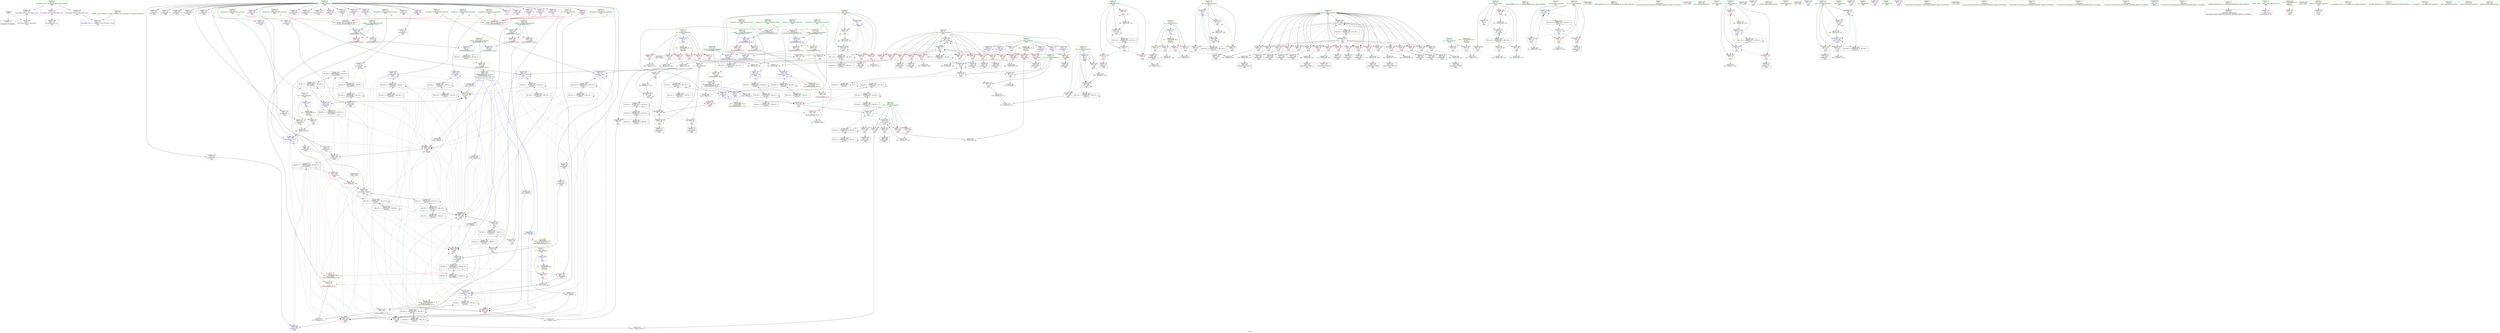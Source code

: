digraph "SVFG" {
	label="SVFG";

	Node0x558de0637310 [shape=record,color=grey,label="{NodeID: 0\nNullPtr}"];
	Node0x558de0637310 -> Node0x558de06747a0[style=solid];
	Node0x558de0637310 -> Node0x558de0681d20[style=solid];
	Node0x558de06824a0 [shape=record,color=blue,label="{NodeID: 277\n177\<--9\narrayidx20\<--\nmain\n}"];
	Node0x558de06824a0 -> Node0x558de06824a0[style=dashed];
	Node0x558de06824a0 -> Node0x558de06a44c0[style=dashed];
	Node0x558de0676130 [shape=record,color=red,label="{NodeID: 194\n357\<--76\n\<--i32\nmain\n}"];
	Node0x558de0676130 -> Node0x558de068bd10[style=solid];
	Node0x558de06732f0 [shape=record,color=purple,label="{NodeID: 111\n401\<--17\narrayidx146\<--A\nmain\n}"];
	Node0x558de06732f0 -> Node0x558de0680980[style=solid];
	Node0x558de0638e70 [shape=record,color=green,label="{NodeID: 28\n64\<--65\nz\<--z_field_insensitive\nmain\n}"];
	Node0x558de0638e70 -> Node0x558de067a780[style=solid];
	Node0x558de0638e70 -> Node0x558de067a850[style=solid];
	Node0x558de067c820 [shape=record,color=grey,label="{NodeID: 388\n429 = Binary(428, 130, )\n}"];
	Node0x558de067c820 -> Node0x558de0683ea0[style=solid];
	Node0x558de0683b60 [shape=record,color=blue,label="{NodeID: 305\n110\<--405\nref.tmp140\<--add149\nmain\n|{|<s2>16}}"];
	Node0x558de0683b60 -> Node0x558de0680a50[style=dashed];
	Node0x558de0683b60 -> Node0x558de06b69d0[style=dashed];
	Node0x558de0683b60:s2 -> Node0x558de06bd270[style=dashed,color=red];
	Node0x558de06777f0 [shape=record,color=red,label="{NodeID: 222\n423\<--96\n\<--f76\nmain\n}"];
	Node0x558de06777f0 -> Node0x558de067c9a0[style=solid];
	Node0x558de06792a0 [shape=record,color=purple,label="{NodeID: 139\n415\<--20\narrayidx155\<--T\nmain\n}"];
	Node0x558de06792a0 -> Node0x558de0683c30[style=solid];
	Node0x558de0673dc0 [shape=record,color=green,label="{NodeID: 56\n233\<--234\n_ZSt3maxIiERKT_S2_S2_\<--_ZSt3maxIiERKT_S2_S2__field_insensitive\n}"];
	Node0x558de06b2dd0 [shape=record,color=black,label="{NodeID: 499\nMR_52V_2 = PHI(MR_52V_3, MR_52V_1, )\npts\{101 \}\n}"];
	Node0x558de06b2dd0 -> Node0x558de06a94c0[style=dashed];
	Node0x558de06b2dd0 -> Node0x558de06b2dd0[style=dashed];
	Node0x558de068cf10 [shape=record,color=grey,label="{NodeID: 416\n346 = Binary(344, 345, )\n}"];
	Node0x558de068cf10 -> Node0x558de06835b0[style=solid];
	Node0x558de0680d90 [shape=record,color=red,label="{NodeID: 250\n492\<--477\n\<--__a.addr\n_ZSt3maxIiERKT_S2_S2_\n}"];
	Node0x558de0680d90 -> Node0x558de06845f0[style=solid];
	Node0x558de067a9f0 [shape=record,color=red,label="{NodeID: 167\n128\<--66\n\<--zz\nmain\n}"];
	Node0x558de067a9f0 -> Node0x558de067d420[style=solid];
	Node0x558de06755d0 [shape=record,color=black,label="{NodeID: 84\n319\<--318\nidxprom93\<--\nmain\n}"];
	Node0x558de066ded0 [shape=record,color=green,label="{NodeID: 1\n7\<--1\n__dso_handle\<--dummyObj\nGlob }"];
	Node0x558de0682570 [shape=record,color=blue,label="{NodeID: 278\n72\<--181\ni15\<--inc22\nmain\n}"];
	Node0x558de0682570 -> Node0x558de067b140[style=dashed];
	Node0x558de0682570 -> Node0x558de067b210[style=dashed];
	Node0x558de0682570 -> Node0x558de067b2e0[style=dashed];
	Node0x558de0682570 -> Node0x558de0682570[style=dashed];
	Node0x558de0682570 -> Node0x558de06ae7d0[style=dashed];
	Node0x558de0676200 [shape=record,color=red,label="{NodeID: 195\n384\<--76\n\<--i32\nmain\n}"];
	Node0x558de0676200 -> Node0x558de067dd20[style=solid];
	Node0x558de06733c0 [shape=record,color=purple,label="{NodeID: 112\n153\<--20\narrayidx\<--T\nmain\n}"];
	Node0x558de0638f40 [shape=record,color=green,label="{NodeID: 29\n66\<--67\nzz\<--zz_field_insensitive\nmain\n}"];
	Node0x558de0638f40 -> Node0x558de067a920[style=solid];
	Node0x558de0638f40 -> Node0x558de067a9f0[style=solid];
	Node0x558de0638f40 -> Node0x558de067aac0[style=solid];
	Node0x558de0638f40 -> Node0x558de067ab90[style=solid];
	Node0x558de0638f40 -> Node0x558de0681ef0[style=solid];
	Node0x558de0638f40 -> Node0x558de06842b0[style=solid];
	Node0x558de06e9370 [shape=record,color=black,label="{NodeID: 638\n118 = PHI()\n}"];
	Node0x558de067c9a0 [shape=record,color=grey,label="{NodeID: 389\n424 = Binary(423, 130, )\n}"];
	Node0x558de067c9a0 -> Node0x558de0683dd0[style=solid];
	Node0x558de0683c30 [shape=record,color=blue,label="{NodeID: 306\n415\<--408\narrayidx155\<--\nmain\n}"];
	Node0x558de0683c30 -> Node0x558de06b6ed0[style=dashed];
	Node0x558de06778c0 [shape=record,color=red,label="{NodeID: 223\n374\<--100\n\<--t123\nmain\n}"];
	Node0x558de06778c0 -> Node0x558de068e890[style=solid];
	Node0x558de0679370 [shape=record,color=purple,label="{NodeID: 140\n440\<--20\narrayidx170\<--T\nmain\n}"];
	Node0x558de0673ec0 [shape=record,color=green,label="{NodeID: 57\n246\<--247\n_ZSt3minIiERKT_S2_S2_\<--_ZSt3minIiERKT_S2_S2__field_insensitive\n}"];
	Node0x558de06b32d0 [shape=record,color=black,label="{NodeID: 500\nMR_54V_2 = PHI(MR_54V_3, MR_54V_1, )\npts\{103 \}\n}"];
	Node0x558de06b32d0 -> Node0x558de06a2bc0[style=dashed];
	Node0x558de068d090 [shape=record,color=grey,label="{NodeID: 417\n368 = Binary(366, 367, )\n}"];
	Node0x558de068d090 -> Node0x558de0683820[style=solid];
	Node0x558de0680e60 [shape=record,color=red,label="{NodeID: 251\n485\<--479\n\<--__b.addr\n_ZSt3maxIiERKT_S2_S2_\n}"];
	Node0x558de0680e60 -> Node0x558de06810d0[style=solid];
	Node0x558de067aac0 [shape=record,color=red,label="{NodeID: 168\n452\<--66\n\<--zz\nmain\n}"];
	Node0x558de067aac0 -> Node0x558de067da20[style=solid];
	Node0x558de06756a0 [shape=record,color=black,label="{NodeID: 85\n322\<--321\nidxprom95\<--\nmain\n}"];
	Node0x558de0637ed0 [shape=record,color=green,label="{NodeID: 2\n9\<--1\n\<--dummyObj\nCan only get source location for instruction, argument, global var or function.}"];
	Node0x558de0682640 [shape=record,color=blue,label="{NodeID: 279\n74\<--9\ni24\<--\nmain\n}"];
	Node0x558de0682640 -> Node0x558de067b3b0[style=dashed];
	Node0x558de0682640 -> Node0x558de067b480[style=dashed];
	Node0x558de0682640 -> Node0x558de067b550[style=dashed];
	Node0x558de0682640 -> Node0x558de0682710[style=dashed];
	Node0x558de0682640 -> Node0x558de06aecd0[style=dashed];
	Node0x558de06762d0 [shape=record,color=red,label="{NodeID: 196\n391\<--76\n\<--i32\nmain\n}"];
	Node0x558de06762d0 -> Node0x558de0672790[style=solid];
	Node0x558de0673490 [shape=record,color=purple,label="{NodeID: 113\n156\<--20\narrayidx11\<--T\nmain\n}"];
	Node0x558de0673490 -> Node0x558de0682160[style=solid];
	Node0x558de0639010 [shape=record,color=green,label="{NodeID: 30\n68\<--69\ni\<--i_field_insensitive\nmain\n}"];
	Node0x558de0639010 -> Node0x558de067ac60[style=solid];
	Node0x558de0639010 -> Node0x558de067ad30[style=solid];
	Node0x558de0639010 -> Node0x558de067ae00[style=solid];
	Node0x558de0639010 -> Node0x558de0681fc0[style=solid];
	Node0x558de0639010 -> Node0x558de0682300[style=solid];
	Node0x558de06e9470 [shape=record,color=black,label="{NodeID: 639\n137 = PHI()\n}"];
	Node0x558de067cb20 [shape=record,color=grey,label="{NodeID: 390\n241 = Binary(239, 240, )\n}"];
	Node0x558de067cb20 -> Node0x558de0682e60[style=solid];
	Node0x558de0683d00 [shape=record,color=blue,label="{NodeID: 307\n100\<--419\nt123\<--inc157\nmain\n}"];
	Node0x558de0683d00 -> Node0x558de06778c0[style=dashed];
	Node0x558de0683d00 -> Node0x558de0677990[style=dashed];
	Node0x558de0683d00 -> Node0x558de0677a60[style=dashed];
	Node0x558de0683d00 -> Node0x558de0677b30[style=dashed];
	Node0x558de0683d00 -> Node0x558de0677c00[style=dashed];
	Node0x558de0683d00 -> Node0x558de0683d00[style=dashed];
	Node0x558de0683d00 -> Node0x558de06a94c0[style=dashed];
	Node0x558de0677990 [shape=record,color=red,label="{NodeID: 224\n388\<--100\n\<--t123\nmain\n}"];
	Node0x558de0677990 -> Node0x558de06726c0[style=solid];
	Node0x558de0679440 [shape=record,color=purple,label="{NodeID: 141\n443\<--20\narrayidx172\<--T\nmain\n|{<s0>17}}"];
	Node0x558de0679440:s0 -> Node0x558de06eaee0[style=solid,color=red];
	Node0x558de0673fc0 [shape=record,color=green,label="{NodeID: 58\n303\<--304\nabs\<--abs_field_insensitive\n}"];
	Node0x558de06b37d0 [shape=record,color=black,label="{NodeID: 501\nMR_56V_2 = PHI(MR_56V_3, MR_56V_1, )\npts\{105 \}\n}"];
	Node0x558de06b37d0 -> Node0x558de06a30c0[style=dashed];
	Node0x558de068d210 [shape=record,color=grey,label="{NodeID: 418\n487 = cmp(484, 486, )\n}"];
	Node0x558de0680f30 [shape=record,color=red,label="{NodeID: 252\n489\<--479\n\<--__b.addr\n_ZSt3maxIiERKT_S2_S2_\n}"];
	Node0x558de0680f30 -> Node0x558de0684520[style=solid];
	Node0x558de067ab90 [shape=record,color=red,label="{NodeID: 169\n460\<--66\n\<--zz\nmain\n}"];
	Node0x558de067ab90 -> Node0x558de067dba0[style=solid];
	Node0x558de0675770 [shape=record,color=black,label="{NodeID: 86\n328\<--327\nidxprom99\<--add98\nmain\n}"];
	Node0x558de0637f60 [shape=record,color=green,label="{NodeID: 3\n23\<--1\n.str\<--dummyObj\nGlob }"];
	Node0x558de0682710 [shape=record,color=blue,label="{NodeID: 280\n74\<--198\ni24\<--inc30\nmain\n}"];
	Node0x558de0682710 -> Node0x558de067b3b0[style=dashed];
	Node0x558de0682710 -> Node0x558de067b480[style=dashed];
	Node0x558de0682710 -> Node0x558de067b550[style=dashed];
	Node0x558de0682710 -> Node0x558de0682710[style=dashed];
	Node0x558de0682710 -> Node0x558de06aecd0[style=dashed];
	Node0x558de06763a0 [shape=record,color=red,label="{NodeID: 197\n399\<--76\n\<--i32\nmain\n}"];
	Node0x558de06763a0 -> Node0x558de0672930[style=solid];
	Node0x558de0673560 [shape=record,color=purple,label="{NodeID: 114\n176\<--20\n\<--T\nmain\n}"];
	Node0x558de06390e0 [shape=record,color=green,label="{NodeID: 31\n70\<--71\nj\<--j_field_insensitive\nmain\n}"];
	Node0x558de06390e0 -> Node0x558de067aed0[style=solid];
	Node0x558de06390e0 -> Node0x558de067afa0[style=solid];
	Node0x558de06390e0 -> Node0x558de067b070[style=solid];
	Node0x558de06390e0 -> Node0x558de0682090[style=solid];
	Node0x558de06390e0 -> Node0x558de0682230[style=solid];
	Node0x558de06e9570 [shape=record,color=black,label="{NodeID: 640\n133 = PHI()\n}"];
	Node0x558de067cca0 [shape=record,color=grey,label="{NodeID: 391\n419 = Binary(418, 130, )\n}"];
	Node0x558de067cca0 -> Node0x558de0683d00[style=solid];
	Node0x558de0683dd0 [shape=record,color=blue,label="{NodeID: 308\n96\<--424\nf76\<--inc160\nmain\n}"];
	Node0x558de0683dd0 -> Node0x558de06770a0[style=dashed];
	Node0x558de0683dd0 -> Node0x558de0677170[style=dashed];
	Node0x558de0683dd0 -> Node0x558de0677240[style=dashed];
	Node0x558de0683dd0 -> Node0x558de0677310[style=dashed];
	Node0x558de0683dd0 -> Node0x558de06773e0[style=dashed];
	Node0x558de0683dd0 -> Node0x558de06774b0[style=dashed];
	Node0x558de0683dd0 -> Node0x558de0677580[style=dashed];
	Node0x558de0683dd0 -> Node0x558de0677650[style=dashed];
	Node0x558de0683dd0 -> Node0x558de0677720[style=dashed];
	Node0x558de0683dd0 -> Node0x558de06777f0[style=dashed];
	Node0x558de0683dd0 -> Node0x558de0683410[style=dashed];
	Node0x558de0683dd0 -> Node0x558de0683dd0[style=dashed];
	Node0x558de0683dd0 -> Node0x558de06b23d0[style=dashed];
	Node0x558de0677a60 [shape=record,color=red,label="{NodeID: 225\n398\<--100\n\<--t123\nmain\n}"];
	Node0x558de0677a60 -> Node0x558de067d8a0[style=solid];
	Node0x558de0679510 [shape=record,color=purple,label="{NodeID: 142\n117\<--23\n\<--.str\nmain\n}"];
	Node0x558de06740c0 [shape=record,color=green,label="{NodeID: 59\n457\<--458\nprintf\<--printf_field_insensitive\n}"];
	Node0x558de06b3cd0 [shape=record,color=black,label="{NodeID: 502\nMR_58V_2 = PHI(MR_58V_3, MR_58V_1, )\npts\{107 \}\n}"];
	Node0x558de06b3cd0 -> Node0x558de06a35c0[style=dashed];
	Node0x558de068d390 [shape=record,color=grey,label="{NodeID: 419\n512 = cmp(509, 511, )\n}"];
	Node0x558de0681000 [shape=record,color=red,label="{NodeID: 253\n484\<--483\n\<--\n_ZSt3maxIiERKT_S2_S2_\n}"];
	Node0x558de0681000 -> Node0x558de068d210[style=solid];
	Node0x558de067ac60 [shape=record,color=red,label="{NodeID: 170\n140\<--68\n\<--i\nmain\n}"];
	Node0x558de067ac60 -> Node0x558de068e710[style=solid];
	Node0x558de0675840 [shape=record,color=black,label="{NodeID: 87\n331\<--330\nidxprom101\<--\nmain\n}"];
	Node0x558de0637ff0 [shape=record,color=green,label="{NodeID: 4\n25\<--1\nstderr\<--dummyObj\nGlob }"];
	Node0x558de06827e0 [shape=record,color=blue,label="{NodeID: 281\n76\<--9\ni32\<--\nmain\n}"];
	Node0x558de06827e0 -> Node0x558de067b620[style=dashed];
	Node0x558de06827e0 -> Node0x558de067b6f0[style=dashed];
	Node0x558de06827e0 -> Node0x558de067b7c0[style=dashed];
	Node0x558de06827e0 -> Node0x558de067b890[style=dashed];
	Node0x558de06827e0 -> Node0x558de067b960[style=dashed];
	Node0x558de06827e0 -> Node0x558de067ba30[style=dashed];
	Node0x558de06827e0 -> Node0x558de067bb00[style=dashed];
	Node0x558de06827e0 -> Node0x558de067bbd0[style=dashed];
	Node0x558de06827e0 -> Node0x558de067bca0[style=dashed];
	Node0x558de06827e0 -> Node0x558de067bd70[style=dashed];
	Node0x558de06827e0 -> Node0x558de0675f90[style=dashed];
	Node0x558de06827e0 -> Node0x558de0676060[style=dashed];
	Node0x558de06827e0 -> Node0x558de0676130[style=dashed];
	Node0x558de06827e0 -> Node0x558de0676200[style=dashed];
	Node0x558de06827e0 -> Node0x558de06762d0[style=dashed];
	Node0x558de06827e0 -> Node0x558de06763a0[style=dashed];
	Node0x558de06827e0 -> Node0x558de0676470[style=dashed];
	Node0x558de06827e0 -> Node0x558de0676540[style=dashed];
	Node0x558de06827e0 -> Node0x558de0683ea0[style=dashed];
	Node0x558de06827e0 -> Node0x558de06af1d0[style=dashed];
	Node0x558de0676470 [shape=record,color=red,label="{NodeID: 198\n409\<--76\n\<--i32\nmain\n}"];
	Node0x558de0676470 -> Node0x558de067ce20[style=solid];
	Node0x558de0673630 [shape=record,color=purple,label="{NodeID: 115\n177\<--20\narrayidx20\<--T\nmain\n}"];
	Node0x558de0673630 -> Node0x558de06824a0[style=solid];
	Node0x558de06391b0 [shape=record,color=green,label="{NodeID: 32\n72\<--73\ni15\<--i15_field_insensitive\nmain\n}"];
	Node0x558de06391b0 -> Node0x558de067b140[style=solid];
	Node0x558de06391b0 -> Node0x558de067b210[style=solid];
	Node0x558de06391b0 -> Node0x558de067b2e0[style=solid];
	Node0x558de06391b0 -> Node0x558de06823d0[style=solid];
	Node0x558de06391b0 -> Node0x558de0682570[style=solid];
	Node0x558de06e9810 [shape=record,color=black,label="{NodeID: 641\n44 = PHI()\n}"];
	Node0x558de067ce20 [shape=record,color=grey,label="{NodeID: 392\n410 = Binary(409, 130, )\n}"];
	Node0x558de067ce20 -> Node0x558de0672a00[style=solid];
	Node0x558de0683ea0 [shape=record,color=blue,label="{NodeID: 309\n76\<--429\ni32\<--inc163\nmain\n}"];
	Node0x558de0683ea0 -> Node0x558de067b620[style=dashed];
	Node0x558de0683ea0 -> Node0x558de067b6f0[style=dashed];
	Node0x558de0683ea0 -> Node0x558de067b7c0[style=dashed];
	Node0x558de0683ea0 -> Node0x558de067b890[style=dashed];
	Node0x558de0683ea0 -> Node0x558de067b960[style=dashed];
	Node0x558de0683ea0 -> Node0x558de067ba30[style=dashed];
	Node0x558de0683ea0 -> Node0x558de067bb00[style=dashed];
	Node0x558de0683ea0 -> Node0x558de067bbd0[style=dashed];
	Node0x558de0683ea0 -> Node0x558de067bca0[style=dashed];
	Node0x558de0683ea0 -> Node0x558de067bd70[style=dashed];
	Node0x558de0683ea0 -> Node0x558de0675f90[style=dashed];
	Node0x558de0683ea0 -> Node0x558de0676060[style=dashed];
	Node0x558de0683ea0 -> Node0x558de0676130[style=dashed];
	Node0x558de0683ea0 -> Node0x558de0676200[style=dashed];
	Node0x558de0683ea0 -> Node0x558de06762d0[style=dashed];
	Node0x558de0683ea0 -> Node0x558de06763a0[style=dashed];
	Node0x558de0683ea0 -> Node0x558de0676470[style=dashed];
	Node0x558de0683ea0 -> Node0x558de0676540[style=dashed];
	Node0x558de0683ea0 -> Node0x558de0683ea0[style=dashed];
	Node0x558de0683ea0 -> Node0x558de06af1d0[style=dashed];
	Node0x558de0677b30 [shape=record,color=red,label="{NodeID: 226\n413\<--100\n\<--t123\nmain\n}"];
	Node0x558de0677b30 -> Node0x558de0672ad0[style=solid];
	Node0x558de06795e0 [shape=record,color=purple,label="{NodeID: 143\n194\<--23\n\<--.str\nmain\n}"];
	Node0x558de06741c0 [shape=record,color=green,label="{NodeID: 60\n475\<--476\nretval\<--retval_field_insensitive\n_ZSt3maxIiERKT_S2_S2_\n}"];
	Node0x558de06741c0 -> Node0x558de0680bf0[style=solid];
	Node0x558de06741c0 -> Node0x558de0684520[style=solid];
	Node0x558de06741c0 -> Node0x558de06845f0[style=solid];
	Node0x558de06b41d0 [shape=record,color=black,label="{NodeID: 503\nMR_60V_2 = PHI(MR_60V_3, MR_60V_1, )\npts\{109 \}\n}"];
	Node0x558de06b41d0 -> Node0x558de06a3ac0[style=dashed];
	Node0x558de068d510 [shape=record,color=grey,label="{NodeID: 420\n436 = cmp(435, 149, )\n}"];
	Node0x558de06810d0 [shape=record,color=red,label="{NodeID: 254\n486\<--485\n\<--\n_ZSt3maxIiERKT_S2_S2_\n}"];
	Node0x558de06810d0 -> Node0x558de068d210[style=solid];
	Node0x558de067ad30 [shape=record,color=red,label="{NodeID: 171\n151\<--68\n\<--i\nmain\n}"];
	Node0x558de067ad30 -> Node0x558de0674a70[style=solid];
	Node0x558de0675910 [shape=record,color=black,label="{NodeID: 88\n334\<--333\nidxprom103\<--\nmain\n}"];
	Node0x558de0638080 [shape=record,color=green,label="{NodeID: 5\n26\<--1\n.str.1\<--dummyObj\nGlob }"];
	Node0x558de06828b0 [shape=record,color=blue,label="{NodeID: 282\n78\<--207\nmm\<--\nmain\n}"];
	Node0x558de06828b0 -> Node0x558de0676610[style=dashed];
	Node0x558de06828b0 -> Node0x558de06766e0[style=dashed];
	Node0x558de06828b0 -> Node0x558de06828b0[style=dashed];
	Node0x558de06828b0 -> Node0x558de0682980[style=dashed];
	Node0x558de06828b0 -> Node0x558de06af6d0[style=dashed];
	Node0x558de0676540 [shape=record,color=red,label="{NodeID: 199\n428\<--76\n\<--i32\nmain\n}"];
	Node0x558de0676540 -> Node0x558de067c820[style=solid];
	Node0x558de0677ff0 [shape=record,color=purple,label="{NodeID: 116\n253\<--20\narrayidx53\<--T\nmain\n}"];
	Node0x558de0639280 [shape=record,color=green,label="{NodeID: 33\n74\<--75\ni24\<--i24_field_insensitive\nmain\n}"];
	Node0x558de0639280 -> Node0x558de067b3b0[style=solid];
	Node0x558de0639280 -> Node0x558de067b480[style=solid];
	Node0x558de0639280 -> Node0x558de067b550[style=solid];
	Node0x558de0639280 -> Node0x558de0682640[style=solid];
	Node0x558de0639280 -> Node0x558de0682710[style=solid];
	Node0x558de06e9910 [shape=record,color=black,label="{NodeID: 642\n232 = PHI(472, )\n}"];
	Node0x558de06e9910 -> Node0x558de067fef0[style=solid];
	Node0x558de069dcc0 [shape=record,color=black,label="{NodeID: 476\nMR_68V_13 = PHI(MR_68V_17, MR_68V_9, )\npts\{220000 \}\n|{|<s4>11}}"];
	Node0x558de069dcc0 -> Node0x558de06803d0[style=dashed];
	Node0x558de069dcc0 -> Node0x558de06834e0[style=dashed];
	Node0x558de069dcc0 -> Node0x558de06a44c0[style=dashed];
	Node0x558de069dcc0 -> Node0x558de06b73d0[style=dashed];
	Node0x558de069dcc0:s4 -> Node0x558de06bd0b0[style=dashed,color=red];
	Node0x558de067cfa0 [shape=record,color=grey,label="{NodeID: 393\n405 = Binary(397, 404, )\n}"];
	Node0x558de067cfa0 -> Node0x558de0683b60[style=solid];
	Node0x558de0683f70 [shape=record,color=blue,label="{NodeID: 310\n112\<--158\nres\<--\nmain\n}"];
	Node0x558de0683f70 -> Node0x558de069e4d0[style=dashed];
	Node0x558de0677c00 [shape=record,color=red,label="{NodeID: 227\n418\<--100\n\<--t123\nmain\n}"];
	Node0x558de0677c00 -> Node0x558de067cca0[style=solid];
	Node0x558de06796b0 [shape=record,color=purple,label="{NodeID: 144\n132\<--26\n\<--.str.1\nmain\n}"];
	Node0x558de0674290 [shape=record,color=green,label="{NodeID: 61\n477\<--478\n__a.addr\<--__a.addr_field_insensitive\n_ZSt3maxIiERKT_S2_S2_\n}"];
	Node0x558de0674290 -> Node0x558de0680cc0[style=solid];
	Node0x558de0674290 -> Node0x558de0680d90[style=solid];
	Node0x558de0674290 -> Node0x558de0684380[style=solid];
	Node0x558de06b46d0 [shape=record,color=black,label="{NodeID: 504\nMR_62V_2 = PHI(MR_62V_3, MR_62V_1, )\npts\{111 \}\n}"];
	Node0x558de06b46d0 -> Node0x558de06a3fc0[style=dashed];
	Node0x558de068d690 [shape=record,color=grey,label="{NodeID: 421\n249 = cmp(238, 248, )\n}"];
	Node0x558de06811a0 [shape=record,color=red,label="{NodeID: 255\n520\<--500\n\<--retval\n_ZSt3minIiERKT_S2_S2_\n}"];
	Node0x558de06811a0 -> Node0x558de0672e10[style=solid];
	Node0x558de067ae00 [shape=record,color=red,label="{NodeID: 172\n165\<--68\n\<--i\nmain\n}"];
	Node0x558de067ae00 -> Node0x558de067d5a0[style=solid];
	Node0x558de06759e0 [shape=record,color=black,label="{NodeID: 89\n339\<--338\nidxprom107\<--\nmain\n}"];
	Node0x558de0638110 [shape=record,color=green,label="{NodeID: 6\n28\<--1\n.str.2\<--dummyObj\nGlob }"];
	Node0x558de06bd0b0 [shape=record,color=yellow,style=double,label="{NodeID: 532\n68V_1 = ENCHI(MR_68V_0)\npts\{220000 \}\nFun[_ZSt3minIiERKT_S2_S2_]}"];
	Node0x558de06bd0b0 -> Node0x558de06815b0[style=dashed];
	Node0x558de06bd0b0 -> Node0x558de0681680[style=dashed];
	Node0x558de06a2bc0 [shape=record,color=black,label="{NodeID: 449\nMR_54V_3 = PHI(MR_54V_4, MR_54V_2, )\npts\{103 \}\n}"];
	Node0x558de06a2bc0 -> Node0x558de067fef0[style=dashed];
	Node0x558de06a2bc0 -> Node0x558de0683750[style=dashed];
	Node0x558de06a2bc0 -> Node0x558de06a2bc0[style=dashed];
	Node0x558de06a2bc0 -> Node0x558de06b32d0[style=dashed];
	Node0x558de0682980 [shape=record,color=blue,label="{NodeID: 283\n78\<--130\nmm\<--\nmain\n}"];
	Node0x558de0682980 -> Node0x558de06766e0[style=dashed];
	Node0x558de0682980 -> Node0x558de06828b0[style=dashed];
	Node0x558de0682980 -> Node0x558de06af6d0[style=dashed];
	Node0x558de0676610 [shape=record,color=red,label="{NodeID: 200\n209\<--78\n\<--mm\nmain\n}"];
	Node0x558de0676610 -> Node0x558de068df90[style=solid];
	Node0x558de06780c0 [shape=record,color=purple,label="{NodeID: 117\n256\<--20\narrayidx55\<--T\nmain\n|{<s0>9}}"];
	Node0x558de06780c0:s0 -> Node0x558de06ea890[style=solid,color=red];
	Node0x558de0639350 [shape=record,color=green,label="{NodeID: 34\n76\<--77\ni32\<--i32_field_insensitive\nmain\n}"];
	Node0x558de0639350 -> Node0x558de067b620[style=solid];
	Node0x558de0639350 -> Node0x558de067b6f0[style=solid];
	Node0x558de0639350 -> Node0x558de067b7c0[style=solid];
	Node0x558de0639350 -> Node0x558de067b890[style=solid];
	Node0x558de0639350 -> Node0x558de067b960[style=solid];
	Node0x558de0639350 -> Node0x558de067ba30[style=solid];
	Node0x558de0639350 -> Node0x558de067bb00[style=solid];
	Node0x558de0639350 -> Node0x558de067bbd0[style=solid];
	Node0x558de0639350 -> Node0x558de067bca0[style=solid];
	Node0x558de0639350 -> Node0x558de067bd70[style=solid];
	Node0x558de0639350 -> Node0x558de0675f90[style=solid];
	Node0x558de0639350 -> Node0x558de0676060[style=solid];
	Node0x558de0639350 -> Node0x558de0676130[style=solid];
	Node0x558de0639350 -> Node0x558de0676200[style=solid];
	Node0x558de0639350 -> Node0x558de06762d0[style=solid];
	Node0x558de0639350 -> Node0x558de06763a0[style=solid];
	Node0x558de0639350 -> Node0x558de0676470[style=solid];
	Node0x558de0639350 -> Node0x558de0676540[style=solid];
	Node0x558de0639350 -> Node0x558de06827e0[style=solid];
	Node0x558de0639350 -> Node0x558de0683ea0[style=solid];
	Node0x558de06e9b00 [shape=record,color=black,label="{NodeID: 643\n245 = PHI(497, )\n}"];
	Node0x558de06e9b00 -> Node0x558de067ffc0[style=solid];
	Node0x558de067d120 [shape=record,color=grey,label="{NodeID: 394\n198 = Binary(197, 130, )\n}"];
	Node0x558de067d120 -> Node0x558de0682710[style=solid];
	Node0x558de0684040 [shape=record,color=blue,label="{NodeID: 311\n114\<--9\ni165\<--\nmain\n}"];
	Node0x558de0684040 -> Node0x558de0677da0[style=dashed];
	Node0x558de0684040 -> Node0x558de0677e70[style=dashed];
	Node0x558de0684040 -> Node0x558de067fe60[style=dashed];
	Node0x558de0684040 -> Node0x558de06841e0[style=dashed];
	Node0x558de0684040 -> Node0x558de06b50d0[style=dashed];
	Node0x558de0677cd0 [shape=record,color=red,label="{NodeID: 228\n454\<--112\n\<--res\nmain\n}"];
	Node0x558de0679780 [shape=record,color=purple,label="{NodeID: 145\n136\<--28\n\<--.str.2\nmain\n}"];
	Node0x558de0674360 [shape=record,color=green,label="{NodeID: 62\n479\<--480\n__b.addr\<--__b.addr_field_insensitive\n_ZSt3maxIiERKT_S2_S2_\n}"];
	Node0x558de0674360 -> Node0x558de0680e60[style=solid];
	Node0x558de0674360 -> Node0x558de0680f30[style=solid];
	Node0x558de0674360 -> Node0x558de0684450[style=solid];
	Node0x558de06b4bd0 [shape=record,color=black,label="{NodeID: 505\nMR_64V_2 = PHI(MR_64V_4, MR_64V_1, )\npts\{113 \}\n}"];
	Node0x558de06b4bd0 -> Node0x558de067ffc0[style=dashed];
	Node0x558de06b4bd0 -> Node0x558de0680160[style=dashed];
	Node0x558de06b4bd0 -> Node0x558de06803d0[style=dashed];
	Node0x558de06b4bd0 -> Node0x558de0680640[style=dashed];
	Node0x558de06b4bd0 -> Node0x558de06807e0[style=dashed];
	Node0x558de06b4bd0 -> Node0x558de0680a50[style=dashed];
	Node0x558de06b4bd0 -> Node0x558de0683f70[style=dashed];
	Node0x558de068d810 [shape=record,color=grey,label="{NodeID: 422\n220 = cmp(216, 218, )\n}"];
	Node0x558de0681270 [shape=record,color=red,label="{NodeID: 256\n510\<--502\n\<--__a.addr\n_ZSt3minIiERKT_S2_S2_\n}"];
	Node0x558de0681270 -> Node0x558de0681680[style=solid];
	Node0x558de067aed0 [shape=record,color=red,label="{NodeID: 173\n147\<--70\n\<--j\nmain\n}"];
	Node0x558de067aed0 -> Node0x558de068e590[style=solid];
	Node0x558de0675ab0 [shape=record,color=black,label="{NodeID: 90\n342\<--341\nidxprom109\<--\nmain\n}"];
	Node0x558de06381a0 [shape=record,color=green,label="{NodeID: 7\n30\<--1\n.str.3\<--dummyObj\nGlob }"];
	Node0x558de06bd190 [shape=record,color=yellow,style=double,label="{NodeID: 533\n87V_1 = ENCHI(MR_87V_0)\npts\{91 99 107 113 \}\nFun[_ZSt3minIiERKT_S2_S2_]}"];
	Node0x558de06bd190 -> Node0x558de0681680[style=dashed];
	Node0x558de06a30c0 [shape=record,color=black,label="{NodeID: 450\nMR_56V_3 = PHI(MR_56V_4, MR_56V_2, )\npts\{105 \}\n}"];
	Node0x558de06a30c0 -> Node0x558de067fef0[style=dashed];
	Node0x558de06a30c0 -> Node0x558de0683820[style=dashed];
	Node0x558de06a30c0 -> Node0x558de06a30c0[style=dashed];
	Node0x558de06a30c0 -> Node0x558de06b37d0[style=dashed];
	Node0x558de0682a50 [shape=record,color=blue,label="{NodeID: 284\n80\<--9\niter\<--\nmain\n}"];
	Node0x558de0682a50 -> Node0x558de06767b0[style=dashed];
	Node0x558de0682a50 -> Node0x558de0676880[style=dashed];
	Node0x558de0682a50 -> Node0x558de0682a50[style=dashed];
	Node0x558de0682a50 -> Node0x558de0683340[style=dashed];
	Node0x558de0682a50 -> Node0x558de06afbd0[style=dashed];
	Node0x558de06766e0 [shape=record,color=red,label="{NodeID: 201\n217\<--78\n\<--mm\nmain\n}"];
	Node0x558de06766e0 -> Node0x558de067d2a0[style=solid];
	Node0x558de0678190 [shape=record,color=purple,label="{NodeID: 118\n259\<--20\narrayidx58\<--T\nmain\n}"];
	Node0x558de0639420 [shape=record,color=green,label="{NodeID: 35\n78\<--79\nmm\<--mm_field_insensitive\nmain\n}"];
	Node0x558de0639420 -> Node0x558de0676610[style=solid];
	Node0x558de0639420 -> Node0x558de06766e0[style=solid];
	Node0x558de0639420 -> Node0x558de06828b0[style=solid];
	Node0x558de0639420 -> Node0x558de0682980[style=solid];
	Node0x558de06e9c00 [shape=record,color=black,label="{NodeID: 644\n324 = PHI(497, )\n}"];
	Node0x558de06e9c00 -> Node0x558de06803d0[style=solid];
	Node0x558de067d2a0 [shape=record,color=grey,label="{NodeID: 395\n218 = Binary(219, 217, )\n}"];
	Node0x558de067d2a0 -> Node0x558de068d810[style=solid];
	Node0x558de0684110 [shape=record,color=blue,label="{NodeID: 312\n112\<--445\nres\<--\nmain\n}"];
	Node0x558de0684110 -> Node0x558de069e4d0[style=dashed];
	Node0x558de0677da0 [shape=record,color=red,label="{NodeID: 229\n435\<--114\n\<--i165\nmain\n}"];
	Node0x558de0677da0 -> Node0x558de068d510[style=solid];
	Node0x558de0679850 [shape=record,color=purple,label="{NodeID: 146\n455\<--30\n\<--.str.3\nmain\n}"];
	Node0x558de0674430 [shape=record,color=green,label="{NodeID: 63\n500\<--501\nretval\<--retval_field_insensitive\n_ZSt3minIiERKT_S2_S2_\n}"];
	Node0x558de0674430 -> Node0x558de06811a0[style=solid];
	Node0x558de0674430 -> Node0x558de0684860[style=solid];
	Node0x558de0674430 -> Node0x558de0684930[style=solid];
	Node0x558de06b50d0 [shape=record,color=black,label="{NodeID: 506\nMR_66V_2 = PHI(MR_66V_4, MR_66V_1, )\npts\{115 \}\n}"];
	Node0x558de06b50d0 -> Node0x558de0684040[style=dashed];
	Node0x558de068d990 [shape=record,color=grey,label="{NodeID: 423\n225 = cmp(224, 149, )\n}"];
	Node0x558de0681340 [shape=record,color=red,label="{NodeID: 257\n517\<--502\n\<--__a.addr\n_ZSt3minIiERKT_S2_S2_\n}"];
	Node0x558de0681340 -> Node0x558de0684930[style=solid];
	Node0x558de067afa0 [shape=record,color=red,label="{NodeID: 174\n154\<--70\n\<--j\nmain\n}"];
	Node0x558de067afa0 -> Node0x558de0674b40[style=solid];
	Node0x558de0675b80 [shape=record,color=black,label="{NodeID: 91\n350\<--349\nidxprom113\<--add112\nmain\n}"];
	Node0x558de0638230 [shape=record,color=green,label="{NodeID: 8\n33\<--1\n\<--dummyObj\nCan only get source location for instruction, argument, global var or function.}"];
	Node0x558de06bd270 [shape=record,color=yellow,style=double,label="{NodeID: 534\n89V_1 = ENCHI(MR_89V_0)\npts\{93 95 109 111 \}\nFun[_ZSt3minIiERKT_S2_S2_]}"];
	Node0x558de06bd270 -> Node0x558de06815b0[style=dashed];
	Node0x558de06a35c0 [shape=record,color=black,label="{NodeID: 451\nMR_58V_3 = PHI(MR_58V_4, MR_58V_2, )\npts\{107 \}\n}"];
	Node0x558de06a35c0 -> Node0x558de067ffc0[style=dashed];
	Node0x558de06a35c0 -> Node0x558de0680160[style=dashed];
	Node0x558de06a35c0 -> Node0x558de06803d0[style=dashed];
	Node0x558de06a35c0 -> Node0x558de0680640[style=dashed];
	Node0x558de06a35c0 -> Node0x558de0680b20[style=dashed];
	Node0x558de06a35c0 -> Node0x558de06839c0[style=dashed];
	Node0x558de06a35c0 -> Node0x558de06a35c0[style=dashed];
	Node0x558de06a35c0 -> Node0x558de06b3cd0[style=dashed];
	Node0x558de0682b20 [shape=record,color=blue,label="{NodeID: 285\n82\<--9\nf\<--\nmain\n}"];
	Node0x558de0682b20 -> Node0x558de0676950[style=dashed];
	Node0x558de0682b20 -> Node0x558de0676a20[style=dashed];
	Node0x558de0682b20 -> Node0x558de0676af0[style=dashed];
	Node0x558de0682b20 -> Node0x558de0676bc0[style=dashed];
	Node0x558de0682b20 -> Node0x558de0676c90[style=dashed];
	Node0x558de0682b20 -> Node0x558de0682b20[style=dashed];
	Node0x558de0682b20 -> Node0x558de0683270[style=dashed];
	Node0x558de0682b20 -> Node0x558de069f9c0[style=dashed];
	Node0x558de06767b0 [shape=record,color=red,label="{NodeID: 202\n216\<--80\n\<--iter\nmain\n}"];
	Node0x558de06767b0 -> Node0x558de068d810[style=solid];
	Node0x558de0678260 [shape=record,color=purple,label="{NodeID: 119\n262\<--20\narrayidx60\<--T\nmain\n}"];
	Node0x558de0678260 -> Node0x558de0680090[style=solid];
	Node0x558de06394f0 [shape=record,color=green,label="{NodeID: 36\n80\<--81\niter\<--iter_field_insensitive\nmain\n}"];
	Node0x558de06394f0 -> Node0x558de06767b0[style=solid];
	Node0x558de06394f0 -> Node0x558de0676880[style=solid];
	Node0x558de06394f0 -> Node0x558de0682a50[style=solid];
	Node0x558de06394f0 -> Node0x558de0683340[style=solid];
	Node0x558de06e9d40 [shape=record,color=black,label="{NodeID: 645\n195 = PHI()\n}"];
	Node0x558de067d420 [shape=record,color=grey,label="{NodeID: 396\n129 = Binary(128, 130, )\n}"];
	Node0x558de06841e0 [shape=record,color=blue,label="{NodeID: 313\n114\<--449\ni165\<--inc175\nmain\n}"];
	Node0x558de06841e0 -> Node0x558de0677da0[style=dashed];
	Node0x558de06841e0 -> Node0x558de0677e70[style=dashed];
	Node0x558de06841e0 -> Node0x558de067fe60[style=dashed];
	Node0x558de06841e0 -> Node0x558de06841e0[style=dashed];
	Node0x558de06841e0 -> Node0x558de06b50d0[style=dashed];
	Node0x558de0677e70 [shape=record,color=red,label="{NodeID: 230\n441\<--114\n\<--i165\nmain\n}"];
	Node0x558de0677e70 -> Node0x558de0672c70[style=solid];
	Node0x558de0679920 [shape=record,color=purple,label="{NodeID: 147\n531\<--32\nllvm.global_ctors_0\<--llvm.global_ctors\nGlob }"];
	Node0x558de0679920 -> Node0x558de0681b20[style=solid];
	Node0x558de0674500 [shape=record,color=green,label="{NodeID: 64\n502\<--503\n__a.addr\<--__a.addr_field_insensitive\n_ZSt3minIiERKT_S2_S2_\n}"];
	Node0x558de0674500 -> Node0x558de0681270[style=solid];
	Node0x558de0674500 -> Node0x558de0681340[style=solid];
	Node0x558de0674500 -> Node0x558de06846c0[style=solid];
	Node0x558de06b55d0 [shape=record,color=black,label="{NodeID: 507\nMR_68V_2 = PHI(MR_68V_8, MR_68V_1, )\npts\{220000 \}\n}"];
	Node0x558de06b55d0 -> Node0x558de06824a0[style=dashed];
	Node0x558de06b55d0 -> Node0x558de06a44c0[style=dashed];
	Node0x558de06b55d0 -> Node0x558de06baad0[style=dashed];
	Node0x558de068db10 [shape=record,color=grey,label="{NodeID: 424\n125 = cmp(123, 124, )\n}"];
	Node0x558de0681410 [shape=record,color=red,label="{NodeID: 258\n508\<--504\n\<--__b.addr\n_ZSt3minIiERKT_S2_S2_\n}"];
	Node0x558de0681410 -> Node0x558de06815b0[style=solid];
	Node0x558de067b070 [shape=record,color=red,label="{NodeID: 175\n160\<--70\n\<--j\nmain\n}"];
	Node0x558de067b070 -> Node0x558de068ca90[style=solid];
	Node0x558de0675c50 [shape=record,color=black,label="{NodeID: 92\n353\<--352\nidxprom115\<--\nmain\n}"];
	Node0x558de0643bb0 [shape=record,color=green,label="{NodeID: 9\n130\<--1\n\<--dummyObj\nCan only get source location for instruction, argument, global var or function.}"];
	Node0x558de06a3ac0 [shape=record,color=black,label="{NodeID: 452\nMR_60V_3 = PHI(MR_60V_4, MR_60V_2, )\npts\{109 \}\n}"];
	Node0x558de06a3ac0 -> Node0x558de067ffc0[style=dashed];
	Node0x558de06a3ac0 -> Node0x558de0680160[style=dashed];
	Node0x558de06a3ac0 -> Node0x558de06803d0[style=dashed];
	Node0x558de06a3ac0 -> Node0x558de0680640[style=dashed];
	Node0x558de06a3ac0 -> Node0x558de0680b20[style=dashed];
	Node0x558de06a3ac0 -> Node0x558de0683a90[style=dashed];
	Node0x558de06a3ac0 -> Node0x558de06a3ac0[style=dashed];
	Node0x558de06a3ac0 -> Node0x558de06b41d0[style=dashed];
	Node0x558de0682bf0 [shape=record,color=blue,label="{NodeID: 286\n86\<--9\nref.tmp\<--\nmain\n|{|<s2>7}}"];
	Node0x558de0682bf0 -> Node0x558de067fef0[style=dashed];
	Node0x558de0682bf0 -> Node0x558de06b82d0[style=dashed];
	Node0x558de0682bf0:s2 -> Node0x558de06bd620[style=dashed,color=red];
	Node0x558de0676880 [shape=record,color=red,label="{NodeID: 203\n287\<--80\n\<--iter\nmain\n}"];
	Node0x558de0676880 -> Node0x558de068c610[style=solid];
	Node0x558de0678330 [shape=record,color=purple,label="{NodeID: 120\n271\<--20\narrayidx64\<--T\nmain\n}"];
	Node0x558de0671ed0 [shape=record,color=green,label="{NodeID: 37\n82\<--83\nf\<--f_field_insensitive\nmain\n}"];
	Node0x558de0671ed0 -> Node0x558de0676950[style=solid];
	Node0x558de0671ed0 -> Node0x558de0676a20[style=solid];
	Node0x558de0671ed0 -> Node0x558de0676af0[style=solid];
	Node0x558de0671ed0 -> Node0x558de0676bc0[style=solid];
	Node0x558de0671ed0 -> Node0x558de0676c90[style=solid];
	Node0x558de0671ed0 -> Node0x558de0682b20[style=solid];
	Node0x558de0671ed0 -> Node0x558de0683270[style=solid];
	Node0x558de06e9e10 [shape=record,color=black,label="{NodeID: 646\n404 = PHI()\n}"];
	Node0x558de06e9e10 -> Node0x558de067cfa0[style=solid];
	Node0x558de067d5a0 [shape=record,color=grey,label="{NodeID: 397\n166 = Binary(165, 130, )\n}"];
	Node0x558de067d5a0 -> Node0x558de0682300[style=solid];
	Node0x558de06842b0 [shape=record,color=blue,label="{NodeID: 314\n66\<--461\nzz\<--inc180\nmain\n}"];
	Node0x558de06842b0 -> Node0x558de06ad8d0[style=dashed];
	Node0x558de067fe60 [shape=record,color=red,label="{NodeID: 231\n448\<--114\n\<--i165\nmain\n}"];
	Node0x558de067fe60 -> Node0x558de067d720[style=solid];
	Node0x558de0679a20 [shape=record,color=purple,label="{NodeID: 148\n532\<--32\nllvm.global_ctors_1\<--llvm.global_ctors\nGlob }"];
	Node0x558de0679a20 -> Node0x558de0681c20[style=solid];
	Node0x558de06745d0 [shape=record,color=green,label="{NodeID: 65\n504\<--505\n__b.addr\<--__b.addr_field_insensitive\n_ZSt3minIiERKT_S2_S2_\n}"];
	Node0x558de06745d0 -> Node0x558de0681410[style=solid];
	Node0x558de06745d0 -> Node0x558de06814e0[style=solid];
	Node0x558de06745d0 -> Node0x558de0684790[style=solid];
	Node0x558de068dc90 [shape=record,color=grey,label="{NodeID: 425\n172 = cmp(171, 149, )\n}"];
	Node0x558de06814e0 [shape=record,color=red,label="{NodeID: 259\n514\<--504\n\<--__b.addr\n_ZSt3minIiERKT_S2_S2_\n}"];
	Node0x558de06814e0 -> Node0x558de0684860[style=solid];
	Node0x558de067b140 [shape=record,color=red,label="{NodeID: 176\n171\<--72\n\<--i15\nmain\n}"];
	Node0x558de067b140 -> Node0x558de068dc90[style=solid];
	Node0x558de0675d20 [shape=record,color=black,label="{NodeID: 93\n359\<--358\nidxprom119\<--add118\nmain\n}"];
	Node0x558de0643c40 [shape=record,color=green,label="{NodeID: 10\n149\<--1\n\<--dummyObj\nCan only get source location for instruction, argument, global var or function.}"];
	Node0x558de06a3fc0 [shape=record,color=black,label="{NodeID: 453\nMR_62V_3 = PHI(MR_62V_4, MR_62V_2, )\npts\{111 \}\n}"];
	Node0x558de06a3fc0 -> Node0x558de067ffc0[style=dashed];
	Node0x558de06a3fc0 -> Node0x558de0680160[style=dashed];
	Node0x558de06a3fc0 -> Node0x558de06803d0[style=dashed];
	Node0x558de06a3fc0 -> Node0x558de0680640[style=dashed];
	Node0x558de06a3fc0 -> Node0x558de0680b20[style=dashed];
	Node0x558de06a3fc0 -> Node0x558de06a3fc0[style=dashed];
	Node0x558de06a3fc0 -> Node0x558de06b46d0[style=dashed];
	Node0x558de06a3fc0 -> Node0x558de06b69d0[style=dashed];
	Node0x558de0682cc0 [shape=record,color=blue,label="{NodeID: 287\n88\<--230\nref.tmp43\<--sub\nmain\n|{|<s2>7}}"];
	Node0x558de0682cc0 -> Node0x558de067fef0[style=dashed];
	Node0x558de0682cc0 -> Node0x558de06b87d0[style=dashed];
	Node0x558de0682cc0:s2 -> Node0x558de06bd700[style=dashed,color=red];
	Node0x558de0676950 [shape=record,color=red,label="{NodeID: 204\n224\<--82\n\<--f\nmain\n}"];
	Node0x558de0676950 -> Node0x558de068d990[style=solid];
	Node0x558de0678400 [shape=record,color=purple,label="{NodeID: 121\n274\<--20\narrayidx66\<--T\nmain\n}"];
	Node0x558de0678400 -> Node0x558de06830d0[style=solid];
	Node0x558de0671f60 [shape=record,color=green,label="{NodeID: 38\n84\<--85\nt\<--t_field_insensitive\nmain\n}"];
	Node0x558de0671f60 -> Node0x558de0676d60[style=solid];
	Node0x558de0671f60 -> Node0x558de0676e30[style=solid];
	Node0x558de0671f60 -> Node0x558de0676f00[style=solid];
	Node0x558de0671f60 -> Node0x558de0676fd0[style=solid];
	Node0x558de0671f60 -> Node0x558de0682d90[style=solid];
	Node0x558de0671f60 -> Node0x558de06831a0[style=solid];
	Node0x558de06e9ee0 [shape=record,color=black,label="{NodeID: 647\n407 = PHI(497, )\n}"];
	Node0x558de06e9ee0 -> Node0x558de0680a50[style=solid];
	Node0x558de06ad3d0 [shape=record,color=black,label="{NodeID: 481\nMR_68V_11 = PHI(MR_68V_12, MR_68V_10, )\npts\{220000 \}\n|{|<s5>8|<s6>9}}"];
	Node0x558de06ad3d0 -> Node0x558de067ffc0[style=dashed];
	Node0x558de06ad3d0 -> Node0x558de0680090[style=dashed];
	Node0x558de06ad3d0 -> Node0x558de0680160[style=dashed];
	Node0x558de06ad3d0 -> Node0x558de06830d0[style=dashed];
	Node0x558de06ad3d0 -> Node0x558de06b9bd0[style=dashed];
	Node0x558de06ad3d0:s5 -> Node0x558de06bd0b0[style=dashed,color=red];
	Node0x558de06ad3d0:s6 -> Node0x558de06bd0b0[style=dashed,color=red];
	Node0x558de067d720 [shape=record,color=grey,label="{NodeID: 398\n449 = Binary(448, 130, )\n}"];
	Node0x558de067d720 -> Node0x558de06841e0[style=solid];
	Node0x558de0684380 [shape=record,color=blue,label="{NodeID: 315\n477\<--473\n__a.addr\<--__a\n_ZSt3maxIiERKT_S2_S2_\n}"];
	Node0x558de0684380 -> Node0x558de0680cc0[style=dashed];
	Node0x558de0684380 -> Node0x558de0680d90[style=dashed];
	Node0x558de067fef0 [shape=record,color=red,label="{NodeID: 232\n235\<--232\n\<--call44\nmain\n}"];
	Node0x558de067fef0 -> Node0x558de0682d90[style=solid];
	Node0x558de0679b20 [shape=record,color=purple,label="{NodeID: 149\n533\<--32\nllvm.global_ctors_2\<--llvm.global_ctors\nGlob }"];
	Node0x558de0679b20 -> Node0x558de0681d20[style=solid];
	Node0x558de06746a0 [shape=record,color=green,label="{NodeID: 66\n34\<--527\n_GLOBAL__sub_I_dzwiedziu_1_0.cpp\<--_GLOBAL__sub_I_dzwiedziu_1_0.cpp_field_insensitive\n}"];
	Node0x558de06746a0 -> Node0x558de0681c20[style=solid];
	Node0x558de068de10 [shape=record,color=grey,label="{NodeID: 426\n306 = cmp(302, 305, )\n}"];
	Node0x558de06815b0 [shape=record,color=red,label="{NodeID: 260\n509\<--508\n\<--\n_ZSt3minIiERKT_S2_S2_\n}"];
	Node0x558de06815b0 -> Node0x558de068d390[style=solid];
	Node0x558de067b210 [shape=record,color=red,label="{NodeID: 177\n174\<--72\n\<--i15\nmain\n}"];
	Node0x558de067b210 -> Node0x558de0674c10[style=solid];
	Node0x558de0675df0 [shape=record,color=black,label="{NodeID: 94\n362\<--361\nidxprom121\<--\nmain\n}"];
	Node0x558de0643cd0 [shape=record,color=green,label="{NodeID: 11\n158\<--1\n\<--dummyObj\nCan only get source location for instruction, argument, global var or function.}"];
	Node0x558de06a44c0 [shape=record,color=black,label="{NodeID: 454\nMR_68V_8 = PHI(MR_68V_13, MR_68V_6, )\npts\{220000 \}\n|{|<s4>17}}"];
	Node0x558de06a44c0 -> Node0x558de0680b20[style=dashed];
	Node0x558de06a44c0 -> Node0x558de069dcc0[style=dashed];
	Node0x558de06a44c0 -> Node0x558de06b55d0[style=dashed];
	Node0x558de06a44c0 -> Node0x558de06b9bd0[style=dashed];
	Node0x558de06a44c0:s4 -> Node0x558de06bd0b0[style=dashed,color=red];
	Node0x558de0682d90 [shape=record,color=blue,label="{NodeID: 288\n84\<--235\nt\<--\nmain\n}"];
	Node0x558de0682d90 -> Node0x558de0676d60[style=dashed];
	Node0x558de0682d90 -> Node0x558de0676e30[style=dashed];
	Node0x558de0682d90 -> Node0x558de0676f00[style=dashed];
	Node0x558de0682d90 -> Node0x558de0676fd0[style=dashed];
	Node0x558de0682d90 -> Node0x558de06831a0[style=dashed];
	Node0x558de0682d90 -> Node0x558de06b7dd0[style=dashed];
	Node0x558de0676a20 [shape=record,color=red,label="{NodeID: 205\n228\<--82\n\<--f\nmain\n}"];
	Node0x558de0676a20 -> Node0x558de067c6a0[style=solid];
	Node0x558de06784d0 [shape=record,color=purple,label="{NodeID: 122\n311\<--20\narrayidx88\<--T\nmain\n}"];
	Node0x558de0671ff0 [shape=record,color=green,label="{NodeID: 39\n86\<--87\nref.tmp\<--ref.tmp_field_insensitive\nmain\n|{|<s1>7}}"];
	Node0x558de0671ff0 -> Node0x558de0682bf0[style=solid];
	Node0x558de0671ff0:s1 -> Node0x558de06eb1a0[style=solid,color=red];
	Node0x558de06ea080 [shape=record,color=black,label="{NodeID: 648\n444 = PHI(497, )\n}"];
	Node0x558de06ea080 -> Node0x558de0680b20[style=solid];
	Node0x558de06ad8d0 [shape=record,color=black,label="{NodeID: 482\nMR_18V_3 = PHI(MR_18V_4, MR_18V_2, )\npts\{67 \}\n}"];
	Node0x558de06ad8d0 -> Node0x558de067a920[style=dashed];
	Node0x558de06ad8d0 -> Node0x558de067a9f0[style=dashed];
	Node0x558de06ad8d0 -> Node0x558de067aac0[style=dashed];
	Node0x558de06ad8d0 -> Node0x558de067ab90[style=dashed];
	Node0x558de06ad8d0 -> Node0x558de06842b0[style=dashed];
	Node0x558de067d8a0 [shape=record,color=grey,label="{NodeID: 399\n403 = Binary(398, 402, )\n}"];
	Node0x558de0684450 [shape=record,color=blue,label="{NodeID: 316\n479\<--474\n__b.addr\<--__b\n_ZSt3maxIiERKT_S2_S2_\n}"];
	Node0x558de0684450 -> Node0x558de0680e60[style=dashed];
	Node0x558de0684450 -> Node0x558de0680f30[style=dashed];
	Node0x558de067ffc0 [shape=record,color=red,label="{NodeID: 233\n248\<--245\n\<--call49\nmain\n}"];
	Node0x558de067ffc0 -> Node0x558de068d690[style=solid];
	Node0x558de0679c20 [shape=record,color=purple,label="{NodeID: 150\n193\<--17\nadd.ptr\<--A\nmain\n}"];
	Node0x558de06747a0 [shape=record,color=black,label="{NodeID: 67\n2\<--3\ndummyVal\<--dummyVal\n}"];
	Node0x558de068df90 [shape=record,color=grey,label="{NodeID: 427\n210 = cmp(209, 9, )\n}"];
	Node0x558de0681680 [shape=record,color=red,label="{NodeID: 261\n511\<--510\n\<--\n_ZSt3minIiERKT_S2_S2_\n}"];
	Node0x558de0681680 -> Node0x558de068d390[style=solid];
	Node0x558de067b2e0 [shape=record,color=red,label="{NodeID: 178\n180\<--72\n\<--i15\nmain\n}"];
	Node0x558de067b2e0 -> Node0x558de068c310[style=solid];
	Node0x558de0675ec0 [shape=record,color=black,label="{NodeID: 95\n386\<--385\nidxprom136\<--add135\nmain\n}"];
	Node0x558de0643dd0 [shape=record,color=green,label="{NodeID: 12\n219\<--1\n\<--dummyObj\nCan only get source location for instruction, argument, global var or function.}"];
	Node0x558de06bd620 [shape=record,color=yellow,style=double,label="{NodeID: 538\n76V_1 = ENCHI(MR_76V_0)\npts\{87 103 \}\nFun[_ZSt3maxIiERKT_S2_S2_]}"];
	Node0x558de06bd620 -> Node0x558de0681000[style=dashed];
	Node0x558de06a49c0 [shape=record,color=black,label="{NodeID: 455\nMR_80V_3 = PHI(MR_80V_4, MR_80V_2, )\npts\{501 \}\n}"];
	Node0x558de06a49c0 -> Node0x558de06811a0[style=dashed];
	Node0x558de0682e60 [shape=record,color=blue,label="{NodeID: 289\n90\<--241\nref.tmp46\<--add47\nmain\n|{|<s4>8}}"];
	Node0x558de0682e60 -> Node0x558de067ffc0[style=dashed];
	Node0x558de0682e60 -> Node0x558de0680160[style=dashed];
	Node0x558de0682e60 -> Node0x558de0682e60[style=dashed];
	Node0x558de0682e60 -> Node0x558de06a67c0[style=dashed];
	Node0x558de0682e60:s4 -> Node0x558de06bd190[style=dashed,color=red];
	Node0x558de0676af0 [shape=record,color=red,label="{NodeID: 206\n239\<--82\n\<--f\nmain\n}"];
	Node0x558de0676af0 -> Node0x558de067cb20[style=solid];
	Node0x558de06785a0 [shape=record,color=purple,label="{NodeID: 123\n317\<--20\narrayidx92\<--T\nmain\n|{<s0>11}}"];
	Node0x558de06785a0:s0 -> Node0x558de06ea890[style=solid,color=red];
	Node0x558de0672080 [shape=record,color=green,label="{NodeID: 40\n88\<--89\nref.tmp43\<--ref.tmp43_field_insensitive\nmain\n|{|<s1>7}}"];
	Node0x558de0672080 -> Node0x558de0682cc0[style=solid];
	Node0x558de0672080:s1 -> Node0x558de06eb2f0[style=solid,color=red];
	Node0x558de06ea1c0 [shape=record,color=black,label="{NodeID: 649\n370 = PHI(472, )\n}"];
	Node0x558de06ea1c0 -> Node0x558de0680710[style=solid];
	Node0x558de06addd0 [shape=record,color=black,label="{NodeID: 483\nMR_20V_2 = PHI(MR_20V_4, MR_20V_1, )\npts\{69 \}\n}"];
	Node0x558de06addd0 -> Node0x558de0681fc0[style=dashed];
	Node0x558de067da20 [shape=record,color=grey,label="{NodeID: 400\n453 = Binary(452, 130, )\n}"];
	Node0x558de0684520 [shape=record,color=blue,label="{NodeID: 317\n475\<--489\nretval\<--\n_ZSt3maxIiERKT_S2_S2_\n}"];
	Node0x558de0684520 -> Node0x558de06ba0d0[style=dashed];
	Node0x558de0680090 [shape=record,color=red,label="{NodeID: 234\n263\<--262\n\<--arrayidx60\nmain\n}"];
	Node0x558de0680090 -> Node0x558de068c910[style=solid];
	Node0x558de0679cf0 [shape=record,color=red,label="{NodeID: 151\n141\<--8\n\<--n\nmain\n}"];
	Node0x558de0679cf0 -> Node0x558de068cd90[style=solid];
	Node0x558de06748a0 [shape=record,color=black,label="{NodeID: 68\n61\<--9\nmain_ret\<--\nmain\n}"];
	Node0x558de06b69d0 [shape=record,color=black,label="{NodeID: 511\nMR_62V_5 = PHI(MR_62V_6, MR_62V_4, )\npts\{111 \}\n}"];
	Node0x558de06b69d0 -> Node0x558de06803d0[style=dashed];
	Node0x558de06b69d0 -> Node0x558de0680640[style=dashed];
	Node0x558de06b69d0 -> Node0x558de06807e0[style=dashed];
	Node0x558de06b69d0 -> Node0x558de0683b60[style=dashed];
	Node0x558de06b69d0 -> Node0x558de06a3fc0[style=dashed];
	Node0x558de06b69d0 -> Node0x558de06b69d0[style=dashed];
	Node0x558de068e110 [shape=record,color=grey,label="{NodeID: 428\n205 = cmp(203, 204, )\n}"];
	Node0x558de0681750 [shape=record,color=blue,label="{NodeID: 262\n8\<--9\nn\<--\nGlob }"];
	Node0x558de0681750 -> Node0x558de06bd8f0[style=dashed];
	Node0x558de067b3b0 [shape=record,color=red,label="{NodeID: 179\n186\<--74\n\<--i24\nmain\n}"];
	Node0x558de067b3b0 -> Node0x558de068e410[style=solid];
	Node0x558de06726c0 [shape=record,color=black,label="{NodeID: 96\n389\<--388\nidxprom138\<--\nmain\n}"];
	Node0x558de0643ed0 [shape=record,color=green,label="{NodeID: 13\n244\<--1\n\<--dummyObj\nCan only get source location for instruction, argument, global var or function.}"];
	Node0x558de06bd700 [shape=record,color=yellow,style=double,label="{NodeID: 539\n78V_1 = ENCHI(MR_78V_0)\npts\{89 105 \}\nFun[_ZSt3maxIiERKT_S2_S2_]}"];
	Node0x558de06bd700 -> Node0x558de06810d0[style=dashed];
	Node0x558de0682f30 [shape=record,color=blue,label="{NodeID: 290\n92\<--244\nref.tmp48\<--\nmain\n|{|<s4>8}}"];
	Node0x558de0682f30 -> Node0x558de067ffc0[style=dashed];
	Node0x558de0682f30 -> Node0x558de0680160[style=dashed];
	Node0x558de0682f30 -> Node0x558de0682f30[style=dashed];
	Node0x558de0682f30 -> Node0x558de06a6cc0[style=dashed];
	Node0x558de0682f30:s4 -> Node0x558de06bd270[style=dashed,color=red];
	Node0x558de0676bc0 [shape=record,color=red,label="{NodeID: 207\n260\<--82\n\<--f\nmain\n}"];
	Node0x558de0676bc0 -> Node0x558de0675020[style=solid];
	Node0x558de0678670 [shape=record,color=purple,label="{NodeID: 124\n320\<--20\narrayidx94\<--T\nmain\n}"];
	Node0x558de0672110 [shape=record,color=green,label="{NodeID: 41\n90\<--91\nref.tmp46\<--ref.tmp46_field_insensitive\nmain\n|{|<s1>8}}"];
	Node0x558de0672110 -> Node0x558de0682e60[style=solid];
	Node0x558de0672110:s1 -> Node0x558de06ea890[style=solid,color=red];
	Node0x558de06ea300 [shape=record,color=black,label="{NodeID: 650\n380 = PHI(497, )\n}"];
	Node0x558de06ea300 -> Node0x558de06807e0[style=solid];
	Node0x558de06ae2d0 [shape=record,color=black,label="{NodeID: 484\nMR_22V_2 = PHI(MR_22V_3, MR_22V_1, )\npts\{71 \}\n}"];
	Node0x558de06ae2d0 -> Node0x558de0682090[style=dashed];
	Node0x558de06ae2d0 -> Node0x558de06ae2d0[style=dashed];
	Node0x558de067dba0 [shape=record,color=grey,label="{NodeID: 401\n461 = Binary(460, 130, )\n}"];
	Node0x558de067dba0 -> Node0x558de06842b0[style=solid];
	Node0x558de06845f0 [shape=record,color=blue,label="{NodeID: 318\n475\<--492\nretval\<--\n_ZSt3maxIiERKT_S2_S2_\n}"];
	Node0x558de06845f0 -> Node0x558de06ba0d0[style=dashed];
	Node0x558de0680160 [shape=record,color=red,label="{NodeID: 235\n268\<--267\n\<--call62\nmain\n}"];
	Node0x558de0680160 -> Node0x558de06830d0[style=solid];
	Node0x558de0679dc0 [shape=record,color=red,label="{NodeID: 152\n187\<--8\n\<--n\nmain\n}"];
	Node0x558de0679dc0 -> Node0x558de068e410[style=solid];
	Node0x558de0674970 [shape=record,color=black,label="{NodeID: 69\n45\<--46\n\<--_ZNSt8ios_base4InitD1Ev\nCan only get source location for instruction, argument, global var or function.}"];
	Node0x558de06b6ed0 [shape=record,color=black,label="{NodeID: 512\nMR_68V_17 = PHI(MR_68V_18, MR_68V_16, )\npts\{220000 \}\n|{|<s5>14|<s6>16}}"];
	Node0x558de06b6ed0 -> Node0x558de06807e0[style=dashed];
	Node0x558de06b6ed0 -> Node0x558de06808b0[style=dashed];
	Node0x558de06b6ed0 -> Node0x558de0680a50[style=dashed];
	Node0x558de06b6ed0 -> Node0x558de0683c30[style=dashed];
	Node0x558de06b6ed0 -> Node0x558de069dcc0[style=dashed];
	Node0x558de06b6ed0:s5 -> Node0x558de06bd0b0[style=dashed,color=red];
	Node0x558de06b6ed0:s6 -> Node0x558de06bd0b0[style=dashed,color=red];
	Node0x558de068e290 [shape=record,color=grey,label="{NodeID: 429\n294 = cmp(293, 149, )\n}"];
	Node0x558de0681820 [shape=record,color=blue,label="{NodeID: 263\n11\<--9\nD\<--\nGlob }"];
	Node0x558de0681820 -> Node0x558de06bd9d0[style=dashed];
	Node0x558de067b480 [shape=record,color=red,label="{NodeID: 180\n190\<--74\n\<--i24\nmain\n}"];
	Node0x558de067b480 -> Node0x558de0674ce0[style=solid];
	Node0x558de0672790 [shape=record,color=black,label="{NodeID: 97\n392\<--391\nidxprom141\<--\nmain\n}"];
	Node0x558de0643fd0 [shape=record,color=green,label="{NodeID: 14\n4\<--6\n_ZStL8__ioinit\<--_ZStL8__ioinit_field_insensitive\nGlob }"];
	Node0x558de0643fd0 -> Node0x558de0672ee0[style=solid];
	Node0x558de06bd7e0 [shape=record,color=yellow,style=double,label="{NodeID: 540\n2V_1 = ENCHI(MR_2V_0)\npts\{1 \}\nFun[main]}"];
	Node0x558de06bd7e0 -> Node0x558de067a6b0[style=dashed];
	Node0x558de0683000 [shape=record,color=blue,label="{NodeID: 291\n94\<--265\nref.tmp56\<--add61\nmain\n|{|<s4>9}}"];
	Node0x558de0683000 -> Node0x558de067ffc0[style=dashed];
	Node0x558de0683000 -> Node0x558de0680160[style=dashed];
	Node0x558de0683000 -> Node0x558de0683000[style=dashed];
	Node0x558de0683000 -> Node0x558de06b96d0[style=dashed];
	Node0x558de0683000:s4 -> Node0x558de06bd270[style=dashed,color=red];
	Node0x558de0676c90 [shape=record,color=red,label="{NodeID: 208\n282\<--82\n\<--f\nmain\n}"];
	Node0x558de0676c90 -> Node0x558de068c490[style=solid];
	Node0x558de0678740 [shape=record,color=purple,label="{NodeID: 125\n323\<--20\narrayidx96\<--T\nmain\n|{<s0>11}}"];
	Node0x558de0678740:s0 -> Node0x558de06eaee0[style=solid,color=red];
	Node0x558de06721e0 [shape=record,color=green,label="{NodeID: 42\n92\<--93\nref.tmp48\<--ref.tmp48_field_insensitive\nmain\n|{|<s1>8}}"];
	Node0x558de06721e0 -> Node0x558de0682f30[style=solid];
	Node0x558de06721e0:s1 -> Node0x558de06eaee0[style=solid,color=red];
	Node0x558de06ea440 [shape=record,color=black,label="{NodeID: 651\n267 = PHI(497, )\n}"];
	Node0x558de06ea440 -> Node0x558de0680160[style=solid];
	Node0x558de06ae7d0 [shape=record,color=black,label="{NodeID: 485\nMR_24V_2 = PHI(MR_24V_4, MR_24V_1, )\npts\{73 \}\n}"];
	Node0x558de06ae7d0 -> Node0x558de06823d0[style=dashed];
	Node0x558de067dd20 [shape=record,color=grey,label="{NodeID: 402\n385 = Binary(384, 130, )\n}"];
	Node0x558de067dd20 -> Node0x558de0675ec0[style=solid];
	Node0x558de06846c0 [shape=record,color=blue,label="{NodeID: 319\n502\<--498\n__a.addr\<--__a\n_ZSt3minIiERKT_S2_S2_\n}"];
	Node0x558de06846c0 -> Node0x558de0681270[style=dashed];
	Node0x558de06846c0 -> Node0x558de0681340[style=dashed];
	Node0x558de0680230 [shape=record,color=red,label="{NodeID: 236\n300\<--299\n\<--arrayidx81\nmain\n}"];
	Node0x558de0680230 -> Node0x558de068c010[style=solid];
	Node0x558de0679e90 [shape=record,color=red,label="{NodeID: 153\n204\<--8\n\<--n\nmain\n}"];
	Node0x558de0679e90 -> Node0x558de068e110[style=solid];
	Node0x558de0674a70 [shape=record,color=black,label="{NodeID: 70\n152\<--151\nidxprom\<--\nmain\n}"];
	Node0x558de06b73d0 [shape=record,color=black,label="{NodeID: 513\nMR_68V_15 = PHI(MR_68V_14, MR_68V_13, )\npts\{220000 \}\n|{|<s3>12}}"];
	Node0x558de06b73d0 -> Node0x558de0680570[style=dashed];
	Node0x558de06b73d0 -> Node0x558de0680640[style=dashed];
	Node0x558de06b73d0 -> Node0x558de0683680[style=dashed];
	Node0x558de06b73d0:s3 -> Node0x558de06bd0b0[style=dashed,color=red];
	Node0x558de068e410 [shape=record,color=grey,label="{NodeID: 430\n188 = cmp(186, 187, )\n}"];
	Node0x558de0681920 [shape=record,color=blue,label="{NodeID: 264\n13\<--9\nI\<--\nGlob }"];
	Node0x558de0681920 -> Node0x558de06bdab0[style=dashed];
	Node0x558de067b550 [shape=record,color=red,label="{NodeID: 181\n197\<--74\n\<--i24\nmain\n}"];
	Node0x558de067b550 -> Node0x558de067d120[style=solid];
	Node0x558de0672860 [shape=record,color=black,label="{NodeID: 98\n395\<--394\nidxprom143\<--\nmain\n}"];
	Node0x558de06440d0 [shape=record,color=green,label="{NodeID: 15\n8\<--10\nn\<--n_field_insensitive\nGlob }"];
	Node0x558de06440d0 -> Node0x558de0679cf0[style=solid];
	Node0x558de06440d0 -> Node0x558de0679dc0[style=solid];
	Node0x558de06440d0 -> Node0x558de0679e90[style=solid];
	Node0x558de06440d0 -> Node0x558de0679f60[style=solid];
	Node0x558de06440d0 -> Node0x558de0681750[style=solid];
	Node0x558de06bd8f0 [shape=record,color=yellow,style=double,label="{NodeID: 541\n4V_1 = ENCHI(MR_4V_0)\npts\{10 \}\nFun[main]}"];
	Node0x558de06bd8f0 -> Node0x558de0679cf0[style=dashed];
	Node0x558de06bd8f0 -> Node0x558de0679dc0[style=dashed];
	Node0x558de06bd8f0 -> Node0x558de0679e90[style=dashed];
	Node0x558de06bd8f0 -> Node0x558de0679f60[style=dashed];
	Node0x558de06830d0 [shape=record,color=blue,label="{NodeID: 292\n274\<--268\narrayidx66\<--\nmain\n}"];
	Node0x558de06830d0 -> Node0x558de06ad3d0[style=dashed];
	Node0x558de0676d60 [shape=record,color=red,label="{NodeID: 209\n238\<--84\n\<--t\nmain\n}"];
	Node0x558de0676d60 -> Node0x558de068d690[style=solid];
	Node0x558de0678810 [shape=record,color=purple,label="{NodeID: 126\n329\<--20\narrayidx100\<--T\nmain\n}"];
	Node0x558de06722b0 [shape=record,color=green,label="{NodeID: 43\n94\<--95\nref.tmp56\<--ref.tmp56_field_insensitive\nmain\n|{|<s1>9}}"];
	Node0x558de06722b0 -> Node0x558de0683000[style=solid];
	Node0x558de06722b0:s1 -> Node0x558de06eaee0[style=solid,color=red];
	Node0x558de06ea580 [shape=record,color=black,label="{NodeID: 652\n302 = PHI()\n}"];
	Node0x558de06ea580 -> Node0x558de068de10[style=solid];
	Node0x558de06aecd0 [shape=record,color=black,label="{NodeID: 486\nMR_26V_2 = PHI(MR_26V_4, MR_26V_1, )\npts\{75 \}\n}"];
	Node0x558de06aecd0 -> Node0x558de0682640[style=dashed];
	Node0x558de068bb90 [shape=record,color=grey,label="{NodeID: 403\n327 = Binary(326, 130, )\n}"];
	Node0x558de068bb90 -> Node0x558de0675770[style=solid];
	Node0x558de0684790 [shape=record,color=blue,label="{NodeID: 320\n504\<--499\n__b.addr\<--__b\n_ZSt3minIiERKT_S2_S2_\n}"];
	Node0x558de0684790 -> Node0x558de0681410[style=dashed];
	Node0x558de0684790 -> Node0x558de06814e0[style=dashed];
	Node0x558de0680300 [shape=record,color=red,label="{NodeID: 237\n315\<--314\n\<--arrayidx90\nmain\n}"];
	Node0x558de0680300 -> Node0x558de0675500[style=solid];
	Node0x558de0679f60 [shape=record,color=red,label="{NodeID: 154\n438\<--8\n\<--n\nmain\n}"];
	Node0x558de0679f60 -> Node0x558de0672ba0[style=solid];
	Node0x558de0674b40 [shape=record,color=black,label="{NodeID: 71\n155\<--154\nidxprom10\<--\nmain\n}"];
	Node0x558de068e590 [shape=record,color=grey,label="{NodeID: 431\n148 = cmp(147, 149, )\n}"];
	Node0x558de0681a20 [shape=record,color=blue,label="{NodeID: 265\n15\<--9\nM\<--\nGlob }"];
	Node0x558de0681a20 -> Node0x558de06bdb90[style=dashed];
	Node0x558de067b620 [shape=record,color=red,label="{NodeID: 182\n203\<--76\n\<--i32\nmain\n}"];
	Node0x558de067b620 -> Node0x558de068e110[style=solid];
	Node0x558de0672930 [shape=record,color=black,label="{NodeID: 99\n400\<--399\nidxprom145\<--\nmain\n}"];
	Node0x558de06441d0 [shape=record,color=green,label="{NodeID: 16\n11\<--12\nD\<--D_field_insensitive\nGlob }"];
	Node0x558de06441d0 -> Node0x558de067a030[style=solid];
	Node0x558de06441d0 -> Node0x558de0681820[style=solid];
	Node0x558de06bd9d0 [shape=record,color=yellow,style=double,label="{NodeID: 542\n6V_1 = ENCHI(MR_6V_0)\npts\{12 \}\nFun[main]}"];
	Node0x558de06bd9d0 -> Node0x558de067a030[style=dashed];
	Node0x558de06831a0 [shape=record,color=blue,label="{NodeID: 293\n84\<--278\nt\<--inc68\nmain\n}"];
	Node0x558de06831a0 -> Node0x558de0676d60[style=dashed];
	Node0x558de06831a0 -> Node0x558de0676e30[style=dashed];
	Node0x558de06831a0 -> Node0x558de0676f00[style=dashed];
	Node0x558de06831a0 -> Node0x558de0676fd0[style=dashed];
	Node0x558de06831a0 -> Node0x558de06831a0[style=dashed];
	Node0x558de06831a0 -> Node0x558de06b7dd0[style=dashed];
	Node0x558de0676e30 [shape=record,color=red,label="{NodeID: 210\n254\<--84\n\<--t\nmain\n}"];
	Node0x558de0676e30 -> Node0x558de0674e80[style=solid];
	Node0x558de06788e0 [shape=record,color=purple,label="{NodeID: 127\n335\<--20\narrayidx104\<--T\nmain\n}"];
	Node0x558de06788e0 -> Node0x558de06834e0[style=solid];
	Node0x558de0672380 [shape=record,color=green,label="{NodeID: 44\n96\<--97\nf76\<--f76_field_insensitive\nmain\n}"];
	Node0x558de0672380 -> Node0x558de06770a0[style=solid];
	Node0x558de0672380 -> Node0x558de0677170[style=solid];
	Node0x558de0672380 -> Node0x558de0677240[style=solid];
	Node0x558de0672380 -> Node0x558de0677310[style=solid];
	Node0x558de0672380 -> Node0x558de06773e0[style=solid];
	Node0x558de0672380 -> Node0x558de06774b0[style=solid];
	Node0x558de0672380 -> Node0x558de0677580[style=solid];
	Node0x558de0672380 -> Node0x558de0677650[style=solid];
	Node0x558de0672380 -> Node0x558de0677720[style=solid];
	Node0x558de0672380 -> Node0x558de06777f0[style=solid];
	Node0x558de0672380 -> Node0x558de0683410[style=solid];
	Node0x558de0672380 -> Node0x558de0683dd0[style=solid];
	Node0x558de06ea650 [shape=record,color=black,label="{NodeID: 653\n355 = PHI(497, )\n}"];
	Node0x558de06ea650 -> Node0x558de0680640[style=solid];
	Node0x558de06af1d0 [shape=record,color=black,label="{NodeID: 487\nMR_28V_2 = PHI(MR_28V_4, MR_28V_1, )\npts\{77 \}\n}"];
	Node0x558de06af1d0 -> Node0x558de06827e0[style=dashed];
	Node0x558de068bd10 [shape=record,color=grey,label="{NodeID: 404\n358 = Binary(357, 130, )\n}"];
	Node0x558de068bd10 -> Node0x558de0675d20[style=solid];
	Node0x558de0684860 [shape=record,color=blue,label="{NodeID: 321\n500\<--514\nretval\<--\n_ZSt3minIiERKT_S2_S2_\n}"];
	Node0x558de0684860 -> Node0x558de06a49c0[style=dashed];
	Node0x558de06803d0 [shape=record,color=red,label="{NodeID: 238\n325\<--324\n\<--call97\nmain\n}"];
	Node0x558de06803d0 -> Node0x558de06834e0[style=solid];
	Node0x558de067a030 [shape=record,color=red,label="{NodeID: 155\n345\<--11\n\<--D\nmain\n}"];
	Node0x558de067a030 -> Node0x558de068cf10[style=solid];
	Node0x558de0674c10 [shape=record,color=black,label="{NodeID: 72\n175\<--174\nidxprom19\<--\nmain\n}"];
	Node0x558de06b7dd0 [shape=record,color=black,label="{NodeID: 515\nMR_36V_5 = PHI(MR_36V_7, MR_36V_4, )\npts\{85 \}\n}"];
	Node0x558de06b7dd0 -> Node0x558de0682d90[style=dashed];
	Node0x558de06b7dd0 -> Node0x558de069fec0[style=dashed];
	Node0x558de06b7dd0 -> Node0x558de06b7dd0[style=dashed];
	Node0x558de068e710 [shape=record,color=grey,label="{NodeID: 432\n143 = cmp(140, 142, )\n}"];
	Node0x558de0681b20 [shape=record,color=blue,label="{NodeID: 266\n531\<--33\nllvm.global_ctors_0\<--\nGlob }"];
	Node0x558de067b6f0 [shape=record,color=red,label="{NodeID: 183\n251\<--76\n\<--i32\nmain\n}"];
	Node0x558de067b6f0 -> Node0x558de0674db0[style=solid];
	Node0x558de0672a00 [shape=record,color=black,label="{NodeID: 100\n411\<--410\nidxprom152\<--add151\nmain\n}"];
	Node0x558de06442d0 [shape=record,color=green,label="{NodeID: 17\n13\<--14\nI\<--I_field_insensitive\nGlob }"];
	Node0x558de06442d0 -> Node0x558de067a100[style=solid];
	Node0x558de06442d0 -> Node0x558de0681920[style=solid];
	Node0x558de06bdab0 [shape=record,color=yellow,style=double,label="{NodeID: 543\n8V_1 = ENCHI(MR_8V_0)\npts\{14 \}\nFun[main]}"];
	Node0x558de06bdab0 -> Node0x558de067a100[style=dashed];
	Node0x558de0683270 [shape=record,color=blue,label="{NodeID: 294\n82\<--283\nf\<--inc71\nmain\n}"];
	Node0x558de0683270 -> Node0x558de0676950[style=dashed];
	Node0x558de0683270 -> Node0x558de0676a20[style=dashed];
	Node0x558de0683270 -> Node0x558de0676af0[style=dashed];
	Node0x558de0683270 -> Node0x558de0676bc0[style=dashed];
	Node0x558de0683270 -> Node0x558de0676c90[style=dashed];
	Node0x558de0683270 -> Node0x558de0682b20[style=dashed];
	Node0x558de0683270 -> Node0x558de0683270[style=dashed];
	Node0x558de0683270 -> Node0x558de069f9c0[style=dashed];
	Node0x558de0676f00 [shape=record,color=red,label="{NodeID: 211\n272\<--84\n\<--t\nmain\n}"];
	Node0x558de0676f00 -> Node0x558de06751c0[style=solid];
	Node0x558de06789b0 [shape=record,color=purple,label="{NodeID: 128\n340\<--20\narrayidx108\<--T\nmain\n}"];
	Node0x558de0672450 [shape=record,color=green,label="{NodeID: 45\n98\<--99\nref.tmp106\<--ref.tmp106_field_insensitive\nmain\n|{|<s1>12}}"];
	Node0x558de0672450 -> Node0x558de06835b0[style=solid];
	Node0x558de0672450:s1 -> Node0x558de06ea890[style=solid,color=red];
	Node0x558de06ea7c0 [shape=record,color=black,label="{NodeID: 654\n456 = PHI()\n}"];
	Node0x558de06af6d0 [shape=record,color=black,label="{NodeID: 488\nMR_30V_2 = PHI(MR_30V_3, MR_30V_1, )\npts\{79 \}\n}"];
	Node0x558de06af6d0 -> Node0x558de06828b0[style=dashed];
	Node0x558de06af6d0 -> Node0x558de06af6d0[style=dashed];
	Node0x558de068be90 [shape=record,color=grey,label="{NodeID: 405\n377 = Binary(375, 376, )\n}"];
	Node0x558de068be90 -> Node0x558de06839c0[style=solid];
	Node0x558de0684930 [shape=record,color=blue,label="{NodeID: 322\n500\<--517\nretval\<--\n_ZSt3minIiERKT_S2_S2_\n}"];
	Node0x558de0684930 -> Node0x558de06a49c0[style=dashed];
	Node0x558de06804a0 [shape=record,color=red,label="{NodeID: 239\n333\<--332\n\<--arrayidx102\nmain\n}"];
	Node0x558de06804a0 -> Node0x558de0675910[style=solid];
	Node0x558de067a100 [shape=record,color=red,label="{NodeID: 156\n264\<--13\n\<--I\nmain\n}"];
	Node0x558de067a100 -> Node0x558de068c910[style=solid];
	Node0x558de0674ce0 [shape=record,color=black,label="{NodeID: 73\n191\<--190\nidx.ext\<--\nmain\n}"];
	Node0x558de06b82d0 [shape=record,color=black,label="{NodeID: 516\nMR_38V_5 = PHI(MR_38V_6, MR_38V_4, )\npts\{87 \}\n}"];
	Node0x558de06b82d0 -> Node0x558de0680710[style=dashed];
	Node0x558de06b82d0 -> Node0x558de0682bf0[style=dashed];
	Node0x558de06b82d0 -> Node0x558de06a03c0[style=dashed];
	Node0x558de06b82d0 -> Node0x558de06b82d0[style=dashed];
	Node0x558de068e890 [shape=record,color=grey,label="{NodeID: 433\n382 = cmp(374, 381, )\n}"];
	Node0x558de0681c20 [shape=record,color=blue,label="{NodeID: 267\n532\<--34\nllvm.global_ctors_1\<--_GLOBAL__sub_I_dzwiedziu_1_0.cpp\nGlob }"];
	Node0x558de067b7c0 [shape=record,color=red,label="{NodeID: 184\n257\<--76\n\<--i32\nmain\n}"];
	Node0x558de067b7c0 -> Node0x558de0674f50[style=solid];
	Node0x558de0672ad0 [shape=record,color=black,label="{NodeID: 101\n414\<--413\nidxprom154\<--\nmain\n}"];
	Node0x558de06443d0 [shape=record,color=green,label="{NodeID: 18\n15\<--16\nM\<--M_field_insensitive\nGlob }"];
	Node0x558de06443d0 -> Node0x558de067a1d0[style=solid];
	Node0x558de06443d0 -> Node0x558de067a2a0[style=solid];
	Node0x558de06443d0 -> Node0x558de067a370[style=solid];
	Node0x558de06443d0 -> Node0x558de067a440[style=solid];
	Node0x558de06443d0 -> Node0x558de067a510[style=solid];
	Node0x558de06443d0 -> Node0x558de067a5e0[style=solid];
	Node0x558de06443d0 -> Node0x558de0681a20[style=solid];
	Node0x558de06bdb90 [shape=record,color=yellow,style=double,label="{NodeID: 544\n10V_1 = ENCHI(MR_10V_0)\npts\{16 \}\nFun[main]}"];
	Node0x558de06bdb90 -> Node0x558de067a1d0[style=dashed];
	Node0x558de06bdb90 -> Node0x558de067a2a0[style=dashed];
	Node0x558de06bdb90 -> Node0x558de067a370[style=dashed];
	Node0x558de06bdb90 -> Node0x558de067a440[style=dashed];
	Node0x558de06bdb90 -> Node0x558de067a510[style=dashed];
	Node0x558de06bdb90 -> Node0x558de067a5e0[style=dashed];
	Node0x558de06a67c0 [shape=record,color=black,label="{NodeID: 461\nMR_42V_4 = PHI(MR_42V_5, MR_42V_3, )\npts\{91 \}\n}"];
	Node0x558de06a67c0 -> Node0x558de06803d0[style=dashed];
	Node0x558de06a67c0 -> Node0x558de0680640[style=dashed];
	Node0x558de06a67c0 -> Node0x558de06807e0[style=dashed];
	Node0x558de06a67c0 -> Node0x558de0680a50[style=dashed];
	Node0x558de06a67c0 -> Node0x558de0680b20[style=dashed];
	Node0x558de06a67c0 -> Node0x558de0682e60[style=dashed];
	Node0x558de06a67c0 -> Node0x558de06a67c0[style=dashed];
	Node0x558de06a67c0 -> Node0x558de06b14d0[style=dashed];
	Node0x558de0683340 [shape=record,color=blue,label="{NodeID: 295\n80\<--288\niter\<--inc74\nmain\n}"];
	Node0x558de0683340 -> Node0x558de06767b0[style=dashed];
	Node0x558de0683340 -> Node0x558de0676880[style=dashed];
	Node0x558de0683340 -> Node0x558de0682a50[style=dashed];
	Node0x558de0683340 -> Node0x558de0683340[style=dashed];
	Node0x558de0683340 -> Node0x558de06afbd0[style=dashed];
	Node0x558de0676fd0 [shape=record,color=red,label="{NodeID: 212\n277\<--84\n\<--t\nmain\n}"];
	Node0x558de0676fd0 -> Node0x558de068c790[style=solid];
	Node0x558de0678a80 [shape=record,color=purple,label="{NodeID: 129\n343\<--20\narrayidx110\<--T\nmain\n}"];
	Node0x558de0678a80 -> Node0x558de0680570[style=solid];
	Node0x558de0672520 [shape=record,color=green,label="{NodeID: 46\n100\<--101\nt123\<--t123_field_insensitive\nmain\n}"];
	Node0x558de0672520 -> Node0x558de06778c0[style=solid];
	Node0x558de0672520 -> Node0x558de0677990[style=solid];
	Node0x558de0672520 -> Node0x558de0677a60[style=solid];
	Node0x558de0672520 -> Node0x558de0677b30[style=solid];
	Node0x558de0672520 -> Node0x558de0677c00[style=solid];
	Node0x558de0672520 -> Node0x558de06838f0[style=solid];
	Node0x558de0672520 -> Node0x558de0683d00[style=solid];
	Node0x558de06ea890 [shape=record,color=black,label="{NodeID: 655\n498 = PHI(90, 256, 317, 98, 106, 390, 112, )\n0th arg _ZSt3minIiERKT_S2_S2_ }"];
	Node0x558de06ea890 -> Node0x558de06846c0[style=solid];
	Node0x558de06afbd0 [shape=record,color=black,label="{NodeID: 489\nMR_32V_2 = PHI(MR_32V_3, MR_32V_1, )\npts\{81 \}\n}"];
	Node0x558de06afbd0 -> Node0x558de0682a50[style=dashed];
	Node0x558de06afbd0 -> Node0x558de06afbd0[style=dashed];
	Node0x558de068c010 [shape=record,color=grey,label="{NodeID: 406\n301 = Binary(296, 300, )\n}"];
	Node0x558de0680570 [shape=record,color=red,label="{NodeID: 240\n344\<--343\n\<--arrayidx110\nmain\n}"];
	Node0x558de0680570 -> Node0x558de068cf10[style=solid];
	Node0x558de067a1d0 [shape=record,color=red,label="{NodeID: 157\n207\<--15\n\<--M\nmain\n}"];
	Node0x558de067a1d0 -> Node0x558de06828b0[style=solid];
	Node0x558de0674db0 [shape=record,color=black,label="{NodeID: 74\n252\<--251\nidxprom52\<--\nmain\n}"];
	Node0x558de06b87d0 [shape=record,color=black,label="{NodeID: 517\nMR_40V_5 = PHI(MR_40V_6, MR_40V_4, )\npts\{89 \}\n}"];
	Node0x558de06b87d0 -> Node0x558de0680710[style=dashed];
	Node0x558de06b87d0 -> Node0x558de0682cc0[style=dashed];
	Node0x558de06b87d0 -> Node0x558de06a08c0[style=dashed];
	Node0x558de06b87d0 -> Node0x558de06b87d0[style=dashed];
	Node0x558de069e4d0 [shape=record,color=black,label="{NodeID: 434\nMR_64V_4 = PHI(MR_64V_5, MR_64V_3, )\npts\{113 \}\n|{|<s4>17}}"];
	Node0x558de069e4d0 -> Node0x558de0677cd0[style=dashed];
	Node0x558de069e4d0 -> Node0x558de0680b20[style=dashed];
	Node0x558de069e4d0 -> Node0x558de0684110[style=dashed];
	Node0x558de069e4d0 -> Node0x558de06b4bd0[style=dashed];
	Node0x558de069e4d0:s4 -> Node0x558de06bd190[style=dashed,color=red];
	Node0x558de0681d20 [shape=record,color=blue, style = dotted,label="{NodeID: 268\n533\<--3\nllvm.global_ctors_2\<--dummyVal\nGlob }"];
	Node0x558de067b890 [shape=record,color=red,label="{NodeID: 185\n269\<--76\n\<--i32\nmain\n}"];
	Node0x558de067b890 -> Node0x558de06750f0[style=solid];
	Node0x558de0672ba0 [shape=record,color=black,label="{NodeID: 102\n439\<--438\nidxprom169\<--\nmain\n}"];
	Node0x558de06444d0 [shape=record,color=green,label="{NodeID: 19\n17\<--19\nA\<--A_field_insensitive\nGlob }"];
	Node0x558de06444d0 -> Node0x558de0672fb0[style=solid];
	Node0x558de06444d0 -> Node0x558de0673080[style=solid];
	Node0x558de06444d0 -> Node0x558de0673150[style=solid];
	Node0x558de06444d0 -> Node0x558de0673220[style=solid];
	Node0x558de06444d0 -> Node0x558de06732f0[style=solid];
	Node0x558de06444d0 -> Node0x558de0679c20[style=solid];
	Node0x558de06bdc70 [shape=record,color=yellow,style=double,label="{NodeID: 545\n12V_1 = ENCHI(MR_12V_0)\npts\{19 \}\nFun[main]}"];
	Node0x558de06bdc70 -> Node0x558de0680230[style=dashed];
	Node0x558de06bdc70 -> Node0x558de0680300[style=dashed];
	Node0x558de06bdc70 -> Node0x558de06804a0[style=dashed];
	Node0x558de06bdc70 -> Node0x558de0680980[style=dashed];
	Node0x558de06a6cc0 [shape=record,color=black,label="{NodeID: 462\nMR_44V_4 = PHI(MR_44V_5, MR_44V_3, )\npts\{93 \}\n}"];
	Node0x558de06a6cc0 -> Node0x558de06803d0[style=dashed];
	Node0x558de06a6cc0 -> Node0x558de0680640[style=dashed];
	Node0x558de06a6cc0 -> Node0x558de06807e0[style=dashed];
	Node0x558de06a6cc0 -> Node0x558de0680a50[style=dashed];
	Node0x558de06a6cc0 -> Node0x558de0680b20[style=dashed];
	Node0x558de06a6cc0 -> Node0x558de0682f30[style=dashed];
	Node0x558de06a6cc0 -> Node0x558de06a6cc0[style=dashed];
	Node0x558de06a6cc0 -> Node0x558de06b19d0[style=dashed];
	Node0x558de0683410 [shape=record,color=blue,label="{NodeID: 296\n96\<--9\nf76\<--\nmain\n}"];
	Node0x558de0683410 -> Node0x558de06770a0[style=dashed];
	Node0x558de0683410 -> Node0x558de0677170[style=dashed];
	Node0x558de0683410 -> Node0x558de0677240[style=dashed];
	Node0x558de0683410 -> Node0x558de0677310[style=dashed];
	Node0x558de0683410 -> Node0x558de06773e0[style=dashed];
	Node0x558de0683410 -> Node0x558de06774b0[style=dashed];
	Node0x558de0683410 -> Node0x558de0677580[style=dashed];
	Node0x558de0683410 -> Node0x558de0677650[style=dashed];
	Node0x558de0683410 -> Node0x558de0677720[style=dashed];
	Node0x558de0683410 -> Node0x558de06777f0[style=dashed];
	Node0x558de0683410 -> Node0x558de0683410[style=dashed];
	Node0x558de0683410 -> Node0x558de0683dd0[style=dashed];
	Node0x558de0683410 -> Node0x558de06b23d0[style=dashed];
	Node0x558de06770a0 [shape=record,color=red,label="{NodeID: 213\n293\<--96\n\<--f76\nmain\n}"];
	Node0x558de06770a0 -> Node0x558de068e290[style=solid];
	Node0x558de0678b50 [shape=record,color=purple,label="{NodeID: 130\n351\<--20\narrayidx114\<--T\nmain\n}"];
	Node0x558de06725f0 [shape=record,color=green,label="{NodeID: 47\n102\<--103\nref.tmp124\<--ref.tmp124_field_insensitive\nmain\n|{|<s1>13}}"];
	Node0x558de06725f0 -> Node0x558de0683750[style=solid];
	Node0x558de06725f0:s1 -> Node0x558de06eb1a0[style=solid,color=red];
	Node0x558de06eaee0 [shape=record,color=black,label="{NodeID: 656\n499 = PHI(92, 94, 323, 354, 108, 110, 443, )\n1st arg _ZSt3minIiERKT_S2_S2_ }"];
	Node0x558de06eaee0 -> Node0x558de0684790[style=solid];
	Node0x558de06b00d0 [shape=record,color=black,label="{NodeID: 490\nMR_34V_2 = PHI(MR_34V_3, MR_34V_1, )\npts\{83 \}\n}"];
	Node0x558de06b00d0 -> Node0x558de069f9c0[style=dashed];
	Node0x558de068c190 [shape=record,color=grey,label="{NodeID: 407\n309 = Binary(308, 130, )\n}"];
	Node0x558de068c190 -> Node0x558de0675360[style=solid];
	Node0x558de0680640 [shape=record,color=red,label="{NodeID: 241\n356\<--355\n\<--call117\nmain\n}"];
	Node0x558de0680640 -> Node0x558de0683680[style=solid];
	Node0x558de067a2a0 [shape=record,color=red,label="{NodeID: 158\n229\<--15\n\<--M\nmain\n}"];
	Node0x558de067a2a0 -> Node0x558de067c6a0[style=solid];
	Node0x558de0674e80 [shape=record,color=black,label="{NodeID: 75\n255\<--254\nidxprom54\<--\nmain\n}"];
	Node0x558de0681e20 [shape=record,color=blue,label="{NodeID: 269\n62\<--9\nretval\<--\nmain\n}"];
	Node0x558de067b960 [shape=record,color=red,label="{NodeID: 186\n297\<--76\n\<--i32\nmain\n}"];
	Node0x558de067b960 -> Node0x558de0675290[style=solid];
	Node0x558de0672c70 [shape=record,color=black,label="{NodeID: 103\n442\<--441\nidxprom171\<--\nmain\n}"];
	Node0x558de06386d0 [shape=record,color=green,label="{NodeID: 20\n20\<--22\nT\<--T_field_insensitive\nGlob }"];
	Node0x558de06386d0 -> Node0x558de06733c0[style=solid];
	Node0x558de06386d0 -> Node0x558de0673490[style=solid];
	Node0x558de06386d0 -> Node0x558de0673560[style=solid];
	Node0x558de06386d0 -> Node0x558de0673630[style=solid];
	Node0x558de06386d0 -> Node0x558de0677ff0[style=solid];
	Node0x558de06386d0 -> Node0x558de06780c0[style=solid];
	Node0x558de06386d0 -> Node0x558de0678190[style=solid];
	Node0x558de06386d0 -> Node0x558de0678260[style=solid];
	Node0x558de06386d0 -> Node0x558de0678330[style=solid];
	Node0x558de06386d0 -> Node0x558de0678400[style=solid];
	Node0x558de06386d0 -> Node0x558de06784d0[style=solid];
	Node0x558de06386d0 -> Node0x558de06785a0[style=solid];
	Node0x558de06386d0 -> Node0x558de0678670[style=solid];
	Node0x558de06386d0 -> Node0x558de0678740[style=solid];
	Node0x558de06386d0 -> Node0x558de0678810[style=solid];
	Node0x558de06386d0 -> Node0x558de06788e0[style=solid];
	Node0x558de06386d0 -> Node0x558de06789b0[style=solid];
	Node0x558de06386d0 -> Node0x558de0678a80[style=solid];
	Node0x558de06386d0 -> Node0x558de0678b50[style=solid];
	Node0x558de06386d0 -> Node0x558de0678c20[style=solid];
	Node0x558de06386d0 -> Node0x558de0678cf0[style=solid];
	Node0x558de06386d0 -> Node0x558de0678dc0[style=solid];
	Node0x558de06386d0 -> Node0x558de0678e90[style=solid];
	Node0x558de06386d0 -> Node0x558de0678f60[style=solid];
	Node0x558de06386d0 -> Node0x558de0679030[style=solid];
	Node0x558de06386d0 -> Node0x558de0679100[style=solid];
	Node0x558de06386d0 -> Node0x558de06791d0[style=solid];
	Node0x558de06386d0 -> Node0x558de06792a0[style=solid];
	Node0x558de06386d0 -> Node0x558de0679370[style=solid];
	Node0x558de06386d0 -> Node0x558de0679440[style=solid];
	Node0x558de06a71c0 [shape=record,color=black,label="{NodeID: 463\nMR_46V_4 = PHI(MR_46V_5, MR_46V_3, )\npts\{95 \}\n}"];
	Node0x558de06a71c0 -> Node0x558de06803d0[style=dashed];
	Node0x558de06a71c0 -> Node0x558de0680640[style=dashed];
	Node0x558de06a71c0 -> Node0x558de06807e0[style=dashed];
	Node0x558de06a71c0 -> Node0x558de0680a50[style=dashed];
	Node0x558de06a71c0 -> Node0x558de0680b20[style=dashed];
	Node0x558de06a71c0 -> Node0x558de06a71c0[style=dashed];
	Node0x558de06a71c0 -> Node0x558de06b1ed0[style=dashed];
	Node0x558de06a71c0 -> Node0x558de06b96d0[style=dashed];
	Node0x558de06834e0 [shape=record,color=blue,label="{NodeID: 297\n335\<--325\narrayidx104\<--\nmain\n}"];
	Node0x558de06834e0 -> Node0x558de06b73d0[style=dashed];
	Node0x558de0677170 [shape=record,color=red,label="{NodeID: 214\n296\<--96\n\<--f76\nmain\n}"];
	Node0x558de0677170 -> Node0x558de068c010[style=solid];
	Node0x558de0678c20 [shape=record,color=purple,label="{NodeID: 131\n354\<--20\narrayidx116\<--T\nmain\n|{<s0>12}}"];
	Node0x558de0678c20:s0 -> Node0x558de06eaee0[style=solid,color=red];
	Node0x558de06736e0 [shape=record,color=green,label="{NodeID: 48\n104\<--105\nref.tmp125\<--ref.tmp125_field_insensitive\nmain\n|{|<s1>13}}"];
	Node0x558de06736e0 -> Node0x558de0683820[style=solid];
	Node0x558de06736e0:s1 -> Node0x558de06eb2f0[style=solid,color=red];
	Node0x558de06eb1a0 [shape=record,color=black,label="{NodeID: 657\n473 = PHI(86, 102, )\n0th arg _ZSt3maxIiERKT_S2_S2_ }"];
	Node0x558de06eb1a0 -> Node0x558de0684380[style=solid];
	Node0x558de06b05d0 [shape=record,color=black,label="{NodeID: 491\nMR_36V_2 = PHI(MR_36V_3, MR_36V_1, )\npts\{85 \}\n}"];
	Node0x558de06b05d0 -> Node0x558de069fec0[style=dashed];
	Node0x558de068c310 [shape=record,color=grey,label="{NodeID: 408\n181 = Binary(180, 130, )\n}"];
	Node0x558de068c310 -> Node0x558de0682570[style=solid];
	Node0x558de0680710 [shape=record,color=red,label="{NodeID: 242\n371\<--370\n\<--call127\nmain\n}"];
	Node0x558de0680710 -> Node0x558de06838f0[style=solid];
	Node0x558de067a370 [shape=record,color=red,label="{NodeID: 159\n240\<--15\n\<--M\nmain\n}"];
	Node0x558de067a370 -> Node0x558de067cb20[style=solid];
	Node0x558de0674f50 [shape=record,color=black,label="{NodeID: 76\n258\<--257\nidxprom57\<--\nmain\n}"];
	Node0x558de0681ef0 [shape=record,color=blue,label="{NodeID: 270\n66\<--9\nzz\<--\nmain\n}"];
	Node0x558de0681ef0 -> Node0x558de06ad8d0[style=dashed];
	Node0x558de067ba30 [shape=record,color=red,label="{NodeID: 187\n308\<--76\n\<--i32\nmain\n}"];
	Node0x558de067ba30 -> Node0x558de068c190[style=solid];
	Node0x558de0672d40 [shape=record,color=black,label="{NodeID: 104\n472\<--495\n_ZSt3maxIiERKT_S2_S2__ret\<--\n_ZSt3maxIiERKT_S2_S2_\n|{<s0>7|<s1>13}}"];
	Node0x558de0672d40:s0 -> Node0x558de06e9910[style=solid,color=blue];
	Node0x558de0672d40:s1 -> Node0x558de06ea1c0[style=solid,color=blue];
	Node0x558de06387a0 [shape=record,color=green,label="{NodeID: 21\n32\<--36\nllvm.global_ctors\<--llvm.global_ctors_field_insensitive\nGlob }"];
	Node0x558de06387a0 -> Node0x558de0679920[style=solid];
	Node0x558de06387a0 -> Node0x558de0679a20[style=solid];
	Node0x558de06387a0 -> Node0x558de0679b20[style=solid];
	Node0x558de06bde30 [shape=record,color=yellow,style=double,label="{NodeID: 547\n16V_1 = ENCHI(MR_16V_0)\npts\{65 \}\nFun[main]}"];
	Node0x558de06bde30 -> Node0x558de067a780[style=dashed];
	Node0x558de06bde30 -> Node0x558de067a850[style=dashed];
	Node0x558de06835b0 [shape=record,color=blue,label="{NodeID: 298\n98\<--346\nref.tmp106\<--add111\nmain\n|{|<s4>12}}"];
	Node0x558de06835b0 -> Node0x558de0680640[style=dashed];
	Node0x558de06835b0 -> Node0x558de06807e0[style=dashed];
	Node0x558de06835b0 -> Node0x558de0680a50[style=dashed];
	Node0x558de06835b0 -> Node0x558de06a8fc0[style=dashed];
	Node0x558de06835b0:s4 -> Node0x558de06bd190[style=dashed,color=red];
	Node0x558de0677240 [shape=record,color=red,label="{NodeID: 215\n321\<--96\n\<--f76\nmain\n}"];
	Node0x558de0677240 -> Node0x558de06756a0[style=solid];
	Node0x558de0678cf0 [shape=record,color=purple,label="{NodeID: 132\n360\<--20\narrayidx120\<--T\nmain\n}"];
	Node0x558de06737b0 [shape=record,color=green,label="{NodeID: 49\n106\<--107\nref.tmp129\<--ref.tmp129_field_insensitive\nmain\n|{|<s1>14}}"];
	Node0x558de06737b0 -> Node0x558de06839c0[style=solid];
	Node0x558de06737b0:s1 -> Node0x558de06ea890[style=solid,color=red];
	Node0x558de06eb2f0 [shape=record,color=black,label="{NodeID: 658\n474 = PHI(88, 104, )\n1st arg _ZSt3maxIiERKT_S2_S2_ }"];
	Node0x558de06eb2f0 -> Node0x558de0684450[style=solid];
	Node0x558de06b0ad0 [shape=record,color=black,label="{NodeID: 492\nMR_38V_2 = PHI(MR_38V_3, MR_38V_1, )\npts\{87 \}\n}"];
	Node0x558de06b0ad0 -> Node0x558de06a03c0[style=dashed];
	Node0x558de068c490 [shape=record,color=grey,label="{NodeID: 409\n283 = Binary(282, 130, )\n}"];
	Node0x558de068c490 -> Node0x558de0683270[style=solid];
	Node0x558de06807e0 [shape=record,color=red,label="{NodeID: 243\n381\<--380\n\<--call132\nmain\n}"];
	Node0x558de06807e0 -> Node0x558de068e890[style=solid];
	Node0x558de067a440 [shape=record,color=red,label="{NodeID: 160\n305\<--15\n\<--M\nmain\n}"];
	Node0x558de067a440 -> Node0x558de068de10[style=solid];
	Node0x558de0675020 [shape=record,color=black,label="{NodeID: 77\n261\<--260\nidxprom59\<--\nmain\n}"];
	Node0x558de06b96d0 [shape=record,color=black,label="{NodeID: 520\nMR_46V_5 = PHI(MR_46V_6, MR_46V_4, )\npts\{95 \}\n}"];
	Node0x558de06b96d0 -> Node0x558de067ffc0[style=dashed];
	Node0x558de06b96d0 -> Node0x558de0683000[style=dashed];
	Node0x558de06b96d0 -> Node0x558de06a71c0[style=dashed];
	Node0x558de06b96d0 -> Node0x558de06b96d0[style=dashed];
	Node0x558de0681fc0 [shape=record,color=blue,label="{NodeID: 271\n68\<--9\ni\<--\nmain\n}"];
	Node0x558de0681fc0 -> Node0x558de067ac60[style=dashed];
	Node0x558de0681fc0 -> Node0x558de067ad30[style=dashed];
	Node0x558de0681fc0 -> Node0x558de067ae00[style=dashed];
	Node0x558de0681fc0 -> Node0x558de0682300[style=dashed];
	Node0x558de0681fc0 -> Node0x558de06addd0[style=dashed];
	Node0x558de067bb00 [shape=record,color=red,label="{NodeID: 188\n312\<--76\n\<--i32\nmain\n}"];
	Node0x558de067bb00 -> Node0x558de0675430[style=solid];
	Node0x558de0672e10 [shape=record,color=black,label="{NodeID: 105\n497\<--520\n_ZSt3minIiERKT_S2_S2__ret\<--\n_ZSt3minIiERKT_S2_S2_\n|{<s0>8|<s1>9|<s2>11|<s3>12|<s4>14|<s5>16|<s6>17}}"];
	Node0x558de0672e10:s0 -> Node0x558de06e9b00[style=solid,color=blue];
	Node0x558de0672e10:s1 -> Node0x558de06ea440[style=solid,color=blue];
	Node0x558de0672e10:s2 -> Node0x558de06e9c00[style=solid,color=blue];
	Node0x558de0672e10:s3 -> Node0x558de06ea650[style=solid,color=blue];
	Node0x558de0672e10:s4 -> Node0x558de06ea300[style=solid,color=blue];
	Node0x558de0672e10:s5 -> Node0x558de06e9ee0[style=solid,color=blue];
	Node0x558de0672e10:s6 -> Node0x558de06ea080[style=solid,color=blue];
	Node0x558de06388a0 [shape=record,color=green,label="{NodeID: 22\n37\<--38\n__cxx_global_var_init\<--__cxx_global_var_init_field_insensitive\n}"];
	Node0x558de0683680 [shape=record,color=blue,label="{NodeID: 299\n363\<--356\narrayidx122\<--\nmain\n}"];
	Node0x558de0683680 -> Node0x558de06b6ed0[style=dashed];
	Node0x558de0677310 [shape=record,color=red,label="{NodeID: 216\n341\<--96\n\<--f76\nmain\n}"];
	Node0x558de0677310 -> Node0x558de0675ab0[style=solid];
	Node0x558de0678dc0 [shape=record,color=purple,label="{NodeID: 133\n363\<--20\narrayidx122\<--T\nmain\n}"];
	Node0x558de0678dc0 -> Node0x558de0683680[style=solid];
	Node0x558de0673880 [shape=record,color=green,label="{NodeID: 50\n108\<--109\nref.tmp131\<--ref.tmp131_field_insensitive\nmain\n|{|<s1>14}}"];
	Node0x558de0673880 -> Node0x558de0683a90[style=solid];
	Node0x558de0673880:s1 -> Node0x558de06eaee0[style=solid,color=red];
	Node0x558de06b0fd0 [shape=record,color=black,label="{NodeID: 493\nMR_40V_2 = PHI(MR_40V_3, MR_40V_1, )\npts\{89 \}\n}"];
	Node0x558de06b0fd0 -> Node0x558de06a08c0[style=dashed];
	Node0x558de068c610 [shape=record,color=grey,label="{NodeID: 410\n288 = Binary(287, 130, )\n}"];
	Node0x558de068c610 -> Node0x558de0683340[style=solid];
	Node0x558de06808b0 [shape=record,color=red,label="{NodeID: 244\n397\<--396\n\<--arrayidx144\nmain\n}"];
	Node0x558de06808b0 -> Node0x558de067cfa0[style=solid];
	Node0x558de067a510 [shape=record,color=red,label="{NodeID: 161\n367\<--15\n\<--M\nmain\n}"];
	Node0x558de067a510 -> Node0x558de068d090[style=solid];
	Node0x558de06750f0 [shape=record,color=black,label="{NodeID: 78\n270\<--269\nidxprom63\<--\nmain\n}"];
	Node0x558de06b9bd0 [shape=record,color=black,label="{NodeID: 521\nMR_68V_10 = PHI(MR_68V_11, MR_68V_9, )\npts\{220000 \}\n}"];
	Node0x558de06b9bd0 -> Node0x558de069dcc0[style=dashed];
	Node0x558de06b9bd0 -> Node0x558de06ad3d0[style=dashed];
	Node0x558de06b9bd0 -> Node0x558de06b9bd0[style=dashed];
	Node0x558de0682090 [shape=record,color=blue,label="{NodeID: 272\n70\<--9\nj\<--\nmain\n}"];
	Node0x558de0682090 -> Node0x558de067aed0[style=dashed];
	Node0x558de0682090 -> Node0x558de067afa0[style=dashed];
	Node0x558de0682090 -> Node0x558de067b070[style=dashed];
	Node0x558de0682090 -> Node0x558de0682090[style=dashed];
	Node0x558de0682090 -> Node0x558de0682230[style=dashed];
	Node0x558de0682090 -> Node0x558de06ae2d0[style=dashed];
	Node0x558de067bbd0 [shape=record,color=red,label="{NodeID: 189\n318\<--76\n\<--i32\nmain\n}"];
	Node0x558de067bbd0 -> Node0x558de06755d0[style=solid];
	Node0x558de0672ee0 [shape=record,color=purple,label="{NodeID: 106\n43\<--4\n\<--_ZStL8__ioinit\n__cxx_global_var_init\n}"];
	Node0x558de06389a0 [shape=record,color=green,label="{NodeID: 23\n41\<--42\n_ZNSt8ios_base4InitC1Ev\<--_ZNSt8ios_base4InitC1Ev_field_insensitive\n}"];
	Node0x558de0683750 [shape=record,color=blue,label="{NodeID: 300\n102\<--9\nref.tmp124\<--\nmain\n|{|<s3>13}}"];
	Node0x558de0683750 -> Node0x558de0680710[style=dashed];
	Node0x558de0683750 -> Node0x558de0683750[style=dashed];
	Node0x558de0683750 -> Node0x558de06a2bc0[style=dashed];
	Node0x558de0683750:s3 -> Node0x558de06bd620[style=dashed,color=red];
	Node0x558de06773e0 [shape=record,color=red,label="{NodeID: 217\n352\<--96\n\<--f76\nmain\n}"];
	Node0x558de06773e0 -> Node0x558de0675c50[style=solid];
	Node0x558de0678e90 [shape=record,color=purple,label="{NodeID: 134\n387\<--20\narrayidx137\<--T\nmain\n}"];
	Node0x558de0673950 [shape=record,color=green,label="{NodeID: 51\n110\<--111\nref.tmp140\<--ref.tmp140_field_insensitive\nmain\n|{|<s1>16}}"];
	Node0x558de0673950 -> Node0x558de0683b60[style=solid];
	Node0x558de0673950:s1 -> Node0x558de06eaee0[style=solid,color=red];
	Node0x558de06b14d0 [shape=record,color=black,label="{NodeID: 494\nMR_42V_2 = PHI(MR_42V_3, MR_42V_1, )\npts\{91 \}\n}"];
	Node0x558de06b14d0 -> Node0x558de0680b20[style=dashed];
	Node0x558de06b14d0 -> Node0x558de06a67c0[style=dashed];
	Node0x558de06b14d0 -> Node0x558de06b14d0[style=dashed];
	Node0x558de068c790 [shape=record,color=grey,label="{NodeID: 411\n278 = Binary(277, 130, )\n}"];
	Node0x558de068c790 -> Node0x558de06831a0[style=solid];
	Node0x558de0680980 [shape=record,color=red,label="{NodeID: 245\n402\<--401\n\<--arrayidx146\nmain\n}"];
	Node0x558de0680980 -> Node0x558de067d8a0[style=solid];
	Node0x558de067a5e0 [shape=record,color=red,label="{NodeID: 162\n376\<--15\n\<--M\nmain\n}"];
	Node0x558de067a5e0 -> Node0x558de068be90[style=solid];
	Node0x558de06751c0 [shape=record,color=black,label="{NodeID: 79\n273\<--272\nidxprom65\<--\nmain\n}"];
	Node0x558de06ba0d0 [shape=record,color=black,label="{NodeID: 522\nMR_70V_3 = PHI(MR_70V_4, MR_70V_2, )\npts\{476 \}\n}"];
	Node0x558de06ba0d0 -> Node0x558de0680bf0[style=dashed];
	Node0x558de069f9c0 [shape=record,color=black,label="{NodeID: 439\nMR_34V_3 = PHI(MR_34V_4, MR_34V_2, )\npts\{83 \}\n}"];
	Node0x558de069f9c0 -> Node0x558de0682b20[style=dashed];
	Node0x558de069f9c0 -> Node0x558de069f9c0[style=dashed];
	Node0x558de069f9c0 -> Node0x558de06b00d0[style=dashed];
	Node0x558de0682160 [shape=record,color=blue,label="{NodeID: 273\n156\<--158\narrayidx11\<--\nmain\n}"];
	Node0x558de0682160 -> Node0x558de06baad0[style=dashed];
	Node0x558de067bca0 [shape=record,color=red,label="{NodeID: 190\n326\<--76\n\<--i32\nmain\n}"];
	Node0x558de067bca0 -> Node0x558de068bb90[style=solid];
	Node0x558de0672fb0 [shape=record,color=purple,label="{NodeID: 107\n192\<--17\n\<--A\nmain\n}"];
	Node0x558de0638aa0 [shape=record,color=green,label="{NodeID: 24\n47\<--48\n__cxa_atexit\<--__cxa_atexit_field_insensitive\n}"];
	Node0x558de0683820 [shape=record,color=blue,label="{NodeID: 301\n104\<--368\nref.tmp125\<--sub126\nmain\n|{|<s3>13}}"];
	Node0x558de0683820 -> Node0x558de0680710[style=dashed];
	Node0x558de0683820 -> Node0x558de0683820[style=dashed];
	Node0x558de0683820 -> Node0x558de06a30c0[style=dashed];
	Node0x558de0683820:s3 -> Node0x558de06bd700[style=dashed,color=red];
	Node0x558de06774b0 [shape=record,color=red,label="{NodeID: 218\n361\<--96\n\<--f76\nmain\n}"];
	Node0x558de06774b0 -> Node0x558de0675df0[style=solid];
	Node0x558de0678f60 [shape=record,color=purple,label="{NodeID: 135\n390\<--20\narrayidx139\<--T\nmain\n|{<s0>16}}"];
	Node0x558de0678f60:s0 -> Node0x558de06ea890[style=solid,color=red];
	Node0x558de0673a20 [shape=record,color=green,label="{NodeID: 52\n112\<--113\nres\<--res_field_insensitive\nmain\n|{|<s3>17}}"];
	Node0x558de0673a20 -> Node0x558de0677cd0[style=solid];
	Node0x558de0673a20 -> Node0x558de0683f70[style=solid];
	Node0x558de0673a20 -> Node0x558de0684110[style=solid];
	Node0x558de0673a20:s3 -> Node0x558de06ea890[style=solid,color=red];
	Node0x558de06b19d0 [shape=record,color=black,label="{NodeID: 495\nMR_44V_2 = PHI(MR_44V_3, MR_44V_1, )\npts\{93 \}\n}"];
	Node0x558de06b19d0 -> Node0x558de0680b20[style=dashed];
	Node0x558de06b19d0 -> Node0x558de06a6cc0[style=dashed];
	Node0x558de06b19d0 -> Node0x558de06b19d0[style=dashed];
	Node0x558de068c910 [shape=record,color=grey,label="{NodeID: 412\n265 = Binary(263, 264, )\n}"];
	Node0x558de068c910 -> Node0x558de0683000[style=solid];
	Node0x558de0680a50 [shape=record,color=red,label="{NodeID: 246\n408\<--407\n\<--call150\nmain\n}"];
	Node0x558de0680a50 -> Node0x558de0683c30[style=solid];
	Node0x558de067a6b0 [shape=record,color=red,label="{NodeID: 163\n127\<--25\n\<--stderr\nmain\n}"];
	Node0x558de0675290 [shape=record,color=black,label="{NodeID: 80\n298\<--297\nidxprom80\<--\nmain\n}"];
	Node0x558de069fec0 [shape=record,color=black,label="{NodeID: 440\nMR_36V_3 = PHI(MR_36V_4, MR_36V_2, )\npts\{85 \}\n}"];
	Node0x558de069fec0 -> Node0x558de069fec0[style=dashed];
	Node0x558de069fec0 -> Node0x558de06b05d0[style=dashed];
	Node0x558de069fec0 -> Node0x558de06b7dd0[style=dashed];
	Node0x558de0682230 [shape=record,color=blue,label="{NodeID: 274\n70\<--161\nj\<--inc\nmain\n}"];
	Node0x558de0682230 -> Node0x558de067aed0[style=dashed];
	Node0x558de0682230 -> Node0x558de067afa0[style=dashed];
	Node0x558de0682230 -> Node0x558de067b070[style=dashed];
	Node0x558de0682230 -> Node0x558de0682090[style=dashed];
	Node0x558de0682230 -> Node0x558de0682230[style=dashed];
	Node0x558de0682230 -> Node0x558de06ae2d0[style=dashed];
	Node0x558de067bd70 [shape=record,color=red,label="{NodeID: 191\n330\<--76\n\<--i32\nmain\n}"];
	Node0x558de067bd70 -> Node0x558de0675840[style=solid];
	Node0x558de0673080 [shape=record,color=purple,label="{NodeID: 108\n299\<--17\narrayidx81\<--A\nmain\n}"];
	Node0x558de0673080 -> Node0x558de0680230[style=solid];
	Node0x558de0638ba0 [shape=record,color=green,label="{NodeID: 25\n46\<--52\n_ZNSt8ios_base4InitD1Ev\<--_ZNSt8ios_base4InitD1Ev_field_insensitive\n}"];
	Node0x558de0638ba0 -> Node0x558de0674970[style=solid];
	Node0x558de06838f0 [shape=record,color=blue,label="{NodeID: 302\n100\<--371\nt123\<--\nmain\n}"];
	Node0x558de06838f0 -> Node0x558de06778c0[style=dashed];
	Node0x558de06838f0 -> Node0x558de0677990[style=dashed];
	Node0x558de06838f0 -> Node0x558de0677a60[style=dashed];
	Node0x558de06838f0 -> Node0x558de0677b30[style=dashed];
	Node0x558de06838f0 -> Node0x558de0677c00[style=dashed];
	Node0x558de06838f0 -> Node0x558de0683d00[style=dashed];
	Node0x558de06838f0 -> Node0x558de06a94c0[style=dashed];
	Node0x558de0677580 [shape=record,color=red,label="{NodeID: 219\n366\<--96\n\<--f76\nmain\n}"];
	Node0x558de0677580 -> Node0x558de068d090[style=solid];
	Node0x558de0679030 [shape=record,color=purple,label="{NodeID: 136\n393\<--20\narrayidx142\<--T\nmain\n}"];
	Node0x558de0673af0 [shape=record,color=green,label="{NodeID: 53\n114\<--115\ni165\<--i165_field_insensitive\nmain\n}"];
	Node0x558de0673af0 -> Node0x558de0677da0[style=solid];
	Node0x558de0673af0 -> Node0x558de0677e70[style=solid];
	Node0x558de0673af0 -> Node0x558de067fe60[style=solid];
	Node0x558de0673af0 -> Node0x558de0684040[style=solid];
	Node0x558de0673af0 -> Node0x558de06841e0[style=solid];
	Node0x558de06b1ed0 [shape=record,color=black,label="{NodeID: 496\nMR_46V_2 = PHI(MR_46V_3, MR_46V_1, )\npts\{95 \}\n}"];
	Node0x558de06b1ed0 -> Node0x558de0680b20[style=dashed];
	Node0x558de06b1ed0 -> Node0x558de06a71c0[style=dashed];
	Node0x558de06b1ed0 -> Node0x558de06b1ed0[style=dashed];
	Node0x558de068ca90 [shape=record,color=grey,label="{NodeID: 413\n161 = Binary(160, 130, )\n}"];
	Node0x558de068ca90 -> Node0x558de0682230[style=solid];
	Node0x558de0680b20 [shape=record,color=red,label="{NodeID: 247\n445\<--444\n\<--call173\nmain\n}"];
	Node0x558de0680b20 -> Node0x558de0684110[style=solid];
	Node0x558de067a780 [shape=record,color=red,label="{NodeID: 164\n124\<--64\n\<--z\nmain\n}"];
	Node0x558de067a780 -> Node0x558de068db10[style=solid];
	Node0x558de0675360 [shape=record,color=black,label="{NodeID: 81\n310\<--309\nidxprom87\<--add86\nmain\n}"];
	Node0x558de06baad0 [shape=record,color=black,label="{NodeID: 524\nMR_68V_4 = PHI(MR_68V_5, MR_68V_3, )\npts\{220000 \}\n}"];
	Node0x558de06baad0 -> Node0x558de0682160[style=dashed];
	Node0x558de06baad0 -> Node0x558de06824a0[style=dashed];
	Node0x558de06baad0 -> Node0x558de06a44c0[style=dashed];
	Node0x558de06baad0 -> Node0x558de06baad0[style=dashed];
	Node0x558de06a03c0 [shape=record,color=black,label="{NodeID: 441\nMR_38V_3 = PHI(MR_38V_4, MR_38V_2, )\npts\{87 \}\n}"];
	Node0x558de06a03c0 -> Node0x558de0680710[style=dashed];
	Node0x558de06a03c0 -> Node0x558de06a03c0[style=dashed];
	Node0x558de06a03c0 -> Node0x558de06b0ad0[style=dashed];
	Node0x558de06a03c0 -> Node0x558de06b82d0[style=dashed];
	Node0x558de0682300 [shape=record,color=blue,label="{NodeID: 275\n68\<--166\ni\<--inc13\nmain\n}"];
	Node0x558de0682300 -> Node0x558de067ac60[style=dashed];
	Node0x558de0682300 -> Node0x558de067ad30[style=dashed];
	Node0x558de0682300 -> Node0x558de067ae00[style=dashed];
	Node0x558de0682300 -> Node0x558de0682300[style=dashed];
	Node0x558de0682300 -> Node0x558de06addd0[style=dashed];
	Node0x558de0675f90 [shape=record,color=red,label="{NodeID: 192\n338\<--76\n\<--i32\nmain\n}"];
	Node0x558de0675f90 -> Node0x558de06759e0[style=solid];
	Node0x558de0673150 [shape=record,color=purple,label="{NodeID: 109\n314\<--17\narrayidx90\<--A\nmain\n}"];
	Node0x558de0673150 -> Node0x558de0680300[style=solid];
	Node0x558de0638ca0 [shape=record,color=green,label="{NodeID: 26\n59\<--60\nmain\<--main_field_insensitive\n}"];
	Node0x558de06a8fc0 [shape=record,color=black,label="{NodeID: 469\nMR_50V_4 = PHI(MR_50V_5, MR_50V_3, )\npts\{99 \}\n}"];
	Node0x558de06a8fc0 -> Node0x558de067ffc0[style=dashed];
	Node0x558de06a8fc0 -> Node0x558de0680160[style=dashed];
	Node0x558de06a8fc0 -> Node0x558de06803d0[style=dashed];
	Node0x558de06a8fc0 -> Node0x558de0680b20[style=dashed];
	Node0x558de06a8fc0 -> Node0x558de06835b0[style=dashed];
	Node0x558de06a8fc0 -> Node0x558de06a8fc0[style=dashed];
	Node0x558de06a8fc0 -> Node0x558de06b28d0[style=dashed];
	Node0x558de06839c0 [shape=record,color=blue,label="{NodeID: 303\n106\<--377\nref.tmp129\<--add130\nmain\n|{|<s6>14}}"];
	Node0x558de06839c0 -> Node0x558de06803d0[style=dashed];
	Node0x558de06839c0 -> Node0x558de0680640[style=dashed];
	Node0x558de06839c0 -> Node0x558de06807e0[style=dashed];
	Node0x558de06839c0 -> Node0x558de0680a50[style=dashed];
	Node0x558de06839c0 -> Node0x558de06839c0[style=dashed];
	Node0x558de06839c0 -> Node0x558de06a35c0[style=dashed];
	Node0x558de06839c0:s6 -> Node0x558de06bd190[style=dashed,color=red];
	Node0x558de0677650 [shape=record,color=red,label="{NodeID: 220\n375\<--96\n\<--f76\nmain\n}"];
	Node0x558de0677650 -> Node0x558de068be90[style=solid];
	Node0x558de0679100 [shape=record,color=purple,label="{NodeID: 137\n396\<--20\narrayidx144\<--T\nmain\n}"];
	Node0x558de0679100 -> Node0x558de06808b0[style=solid];
	Node0x558de0673bc0 [shape=record,color=green,label="{NodeID: 54\n119\<--120\nscanf\<--scanf_field_insensitive\n}"];
	Node0x558de06b23d0 [shape=record,color=black,label="{NodeID: 497\nMR_48V_2 = PHI(MR_48V_3, MR_48V_1, )\npts\{97 \}\n}"];
	Node0x558de06b23d0 -> Node0x558de0683410[style=dashed];
	Node0x558de06b23d0 -> Node0x558de06b23d0[style=dashed];
	Node0x558de068cc10 [shape=record,color=grey,label="{NodeID: 414\n349 = Binary(348, 130, )\n}"];
	Node0x558de068cc10 -> Node0x558de0675b80[style=solid];
	Node0x558de0680bf0 [shape=record,color=red,label="{NodeID: 248\n495\<--475\n\<--retval\n_ZSt3maxIiERKT_S2_S2_\n}"];
	Node0x558de0680bf0 -> Node0x558de0672d40[style=solid];
	Node0x558de067a850 [shape=record,color=red,label="{NodeID: 165\n131\<--64\n\<--z\nmain\n}"];
	Node0x558de0675430 [shape=record,color=black,label="{NodeID: 82\n313\<--312\nidxprom89\<--\nmain\n}"];
	Node0x558de06a08c0 [shape=record,color=black,label="{NodeID: 442\nMR_40V_3 = PHI(MR_40V_4, MR_40V_2, )\npts\{89 \}\n}"];
	Node0x558de06a08c0 -> Node0x558de0680710[style=dashed];
	Node0x558de06a08c0 -> Node0x558de06a08c0[style=dashed];
	Node0x558de06a08c0 -> Node0x558de06b0fd0[style=dashed];
	Node0x558de06a08c0 -> Node0x558de06b87d0[style=dashed];
	Node0x558de06823d0 [shape=record,color=blue,label="{NodeID: 276\n72\<--9\ni15\<--\nmain\n}"];
	Node0x558de06823d0 -> Node0x558de067b140[style=dashed];
	Node0x558de06823d0 -> Node0x558de067b210[style=dashed];
	Node0x558de06823d0 -> Node0x558de067b2e0[style=dashed];
	Node0x558de06823d0 -> Node0x558de0682570[style=dashed];
	Node0x558de06823d0 -> Node0x558de06ae7d0[style=dashed];
	Node0x558de0676060 [shape=record,color=red,label="{NodeID: 193\n348\<--76\n\<--i32\nmain\n}"];
	Node0x558de0676060 -> Node0x558de068cc10[style=solid];
	Node0x558de0673220 [shape=record,color=purple,label="{NodeID: 110\n332\<--17\narrayidx102\<--A\nmain\n}"];
	Node0x558de0673220 -> Node0x558de06804a0[style=solid];
	Node0x558de0638da0 [shape=record,color=green,label="{NodeID: 27\n62\<--63\nretval\<--retval_field_insensitive\nmain\n}"];
	Node0x558de0638da0 -> Node0x558de0681e20[style=solid];
	Node0x558de06a94c0 [shape=record,color=black,label="{NodeID: 470\nMR_52V_4 = PHI(MR_52V_6, MR_52V_3, )\npts\{101 \}\n}"];
	Node0x558de06a94c0 -> Node0x558de06838f0[style=dashed];
	Node0x558de06a94c0 -> Node0x558de06a94c0[style=dashed];
	Node0x558de06a94c0 -> Node0x558de06b2dd0[style=dashed];
	Node0x558de067c6a0 [shape=record,color=grey,label="{NodeID: 387\n230 = Binary(228, 229, )\n}"];
	Node0x558de067c6a0 -> Node0x558de0682cc0[style=solid];
	Node0x558de0683a90 [shape=record,color=blue,label="{NodeID: 304\n108\<--244\nref.tmp131\<--\nmain\n|{|<s6>14}}"];
	Node0x558de0683a90 -> Node0x558de06803d0[style=dashed];
	Node0x558de0683a90 -> Node0x558de0680640[style=dashed];
	Node0x558de0683a90 -> Node0x558de06807e0[style=dashed];
	Node0x558de0683a90 -> Node0x558de0680a50[style=dashed];
	Node0x558de0683a90 -> Node0x558de0683a90[style=dashed];
	Node0x558de0683a90 -> Node0x558de06a3ac0[style=dashed];
	Node0x558de0683a90:s6 -> Node0x558de06bd270[style=dashed,color=red];
	Node0x558de0677720 [shape=record,color=red,label="{NodeID: 221\n394\<--96\n\<--f76\nmain\n}"];
	Node0x558de0677720 -> Node0x558de0672860[style=solid];
	Node0x558de06791d0 [shape=record,color=purple,label="{NodeID: 138\n412\<--20\narrayidx153\<--T\nmain\n}"];
	Node0x558de0673cc0 [shape=record,color=green,label="{NodeID: 55\n134\<--135\nfprintf\<--fprintf_field_insensitive\n}"];
	Node0x558de06b28d0 [shape=record,color=black,label="{NodeID: 498\nMR_50V_2 = PHI(MR_50V_3, MR_50V_1, )\npts\{99 \}\n}"];
	Node0x558de06b28d0 -> Node0x558de067ffc0[style=dashed];
	Node0x558de06b28d0 -> Node0x558de0680160[style=dashed];
	Node0x558de06b28d0 -> Node0x558de0680b20[style=dashed];
	Node0x558de06b28d0 -> Node0x558de06a8fc0[style=dashed];
	Node0x558de06b28d0 -> Node0x558de06b28d0[style=dashed];
	Node0x558de068cd90 [shape=record,color=grey,label="{NodeID: 415\n142 = Binary(141, 130, )\n}"];
	Node0x558de068cd90 -> Node0x558de068e710[style=solid];
	Node0x558de0680cc0 [shape=record,color=red,label="{NodeID: 249\n483\<--477\n\<--__a.addr\n_ZSt3maxIiERKT_S2_S2_\n}"];
	Node0x558de0680cc0 -> Node0x558de0681000[style=solid];
	Node0x558de067a920 [shape=record,color=red,label="{NodeID: 166\n123\<--66\n\<--zz\nmain\n}"];
	Node0x558de067a920 -> Node0x558de068db10[style=solid];
	Node0x558de0675500 [shape=record,color=black,label="{NodeID: 83\n316\<--315\nidxprom91\<--\nmain\n}"];
}
